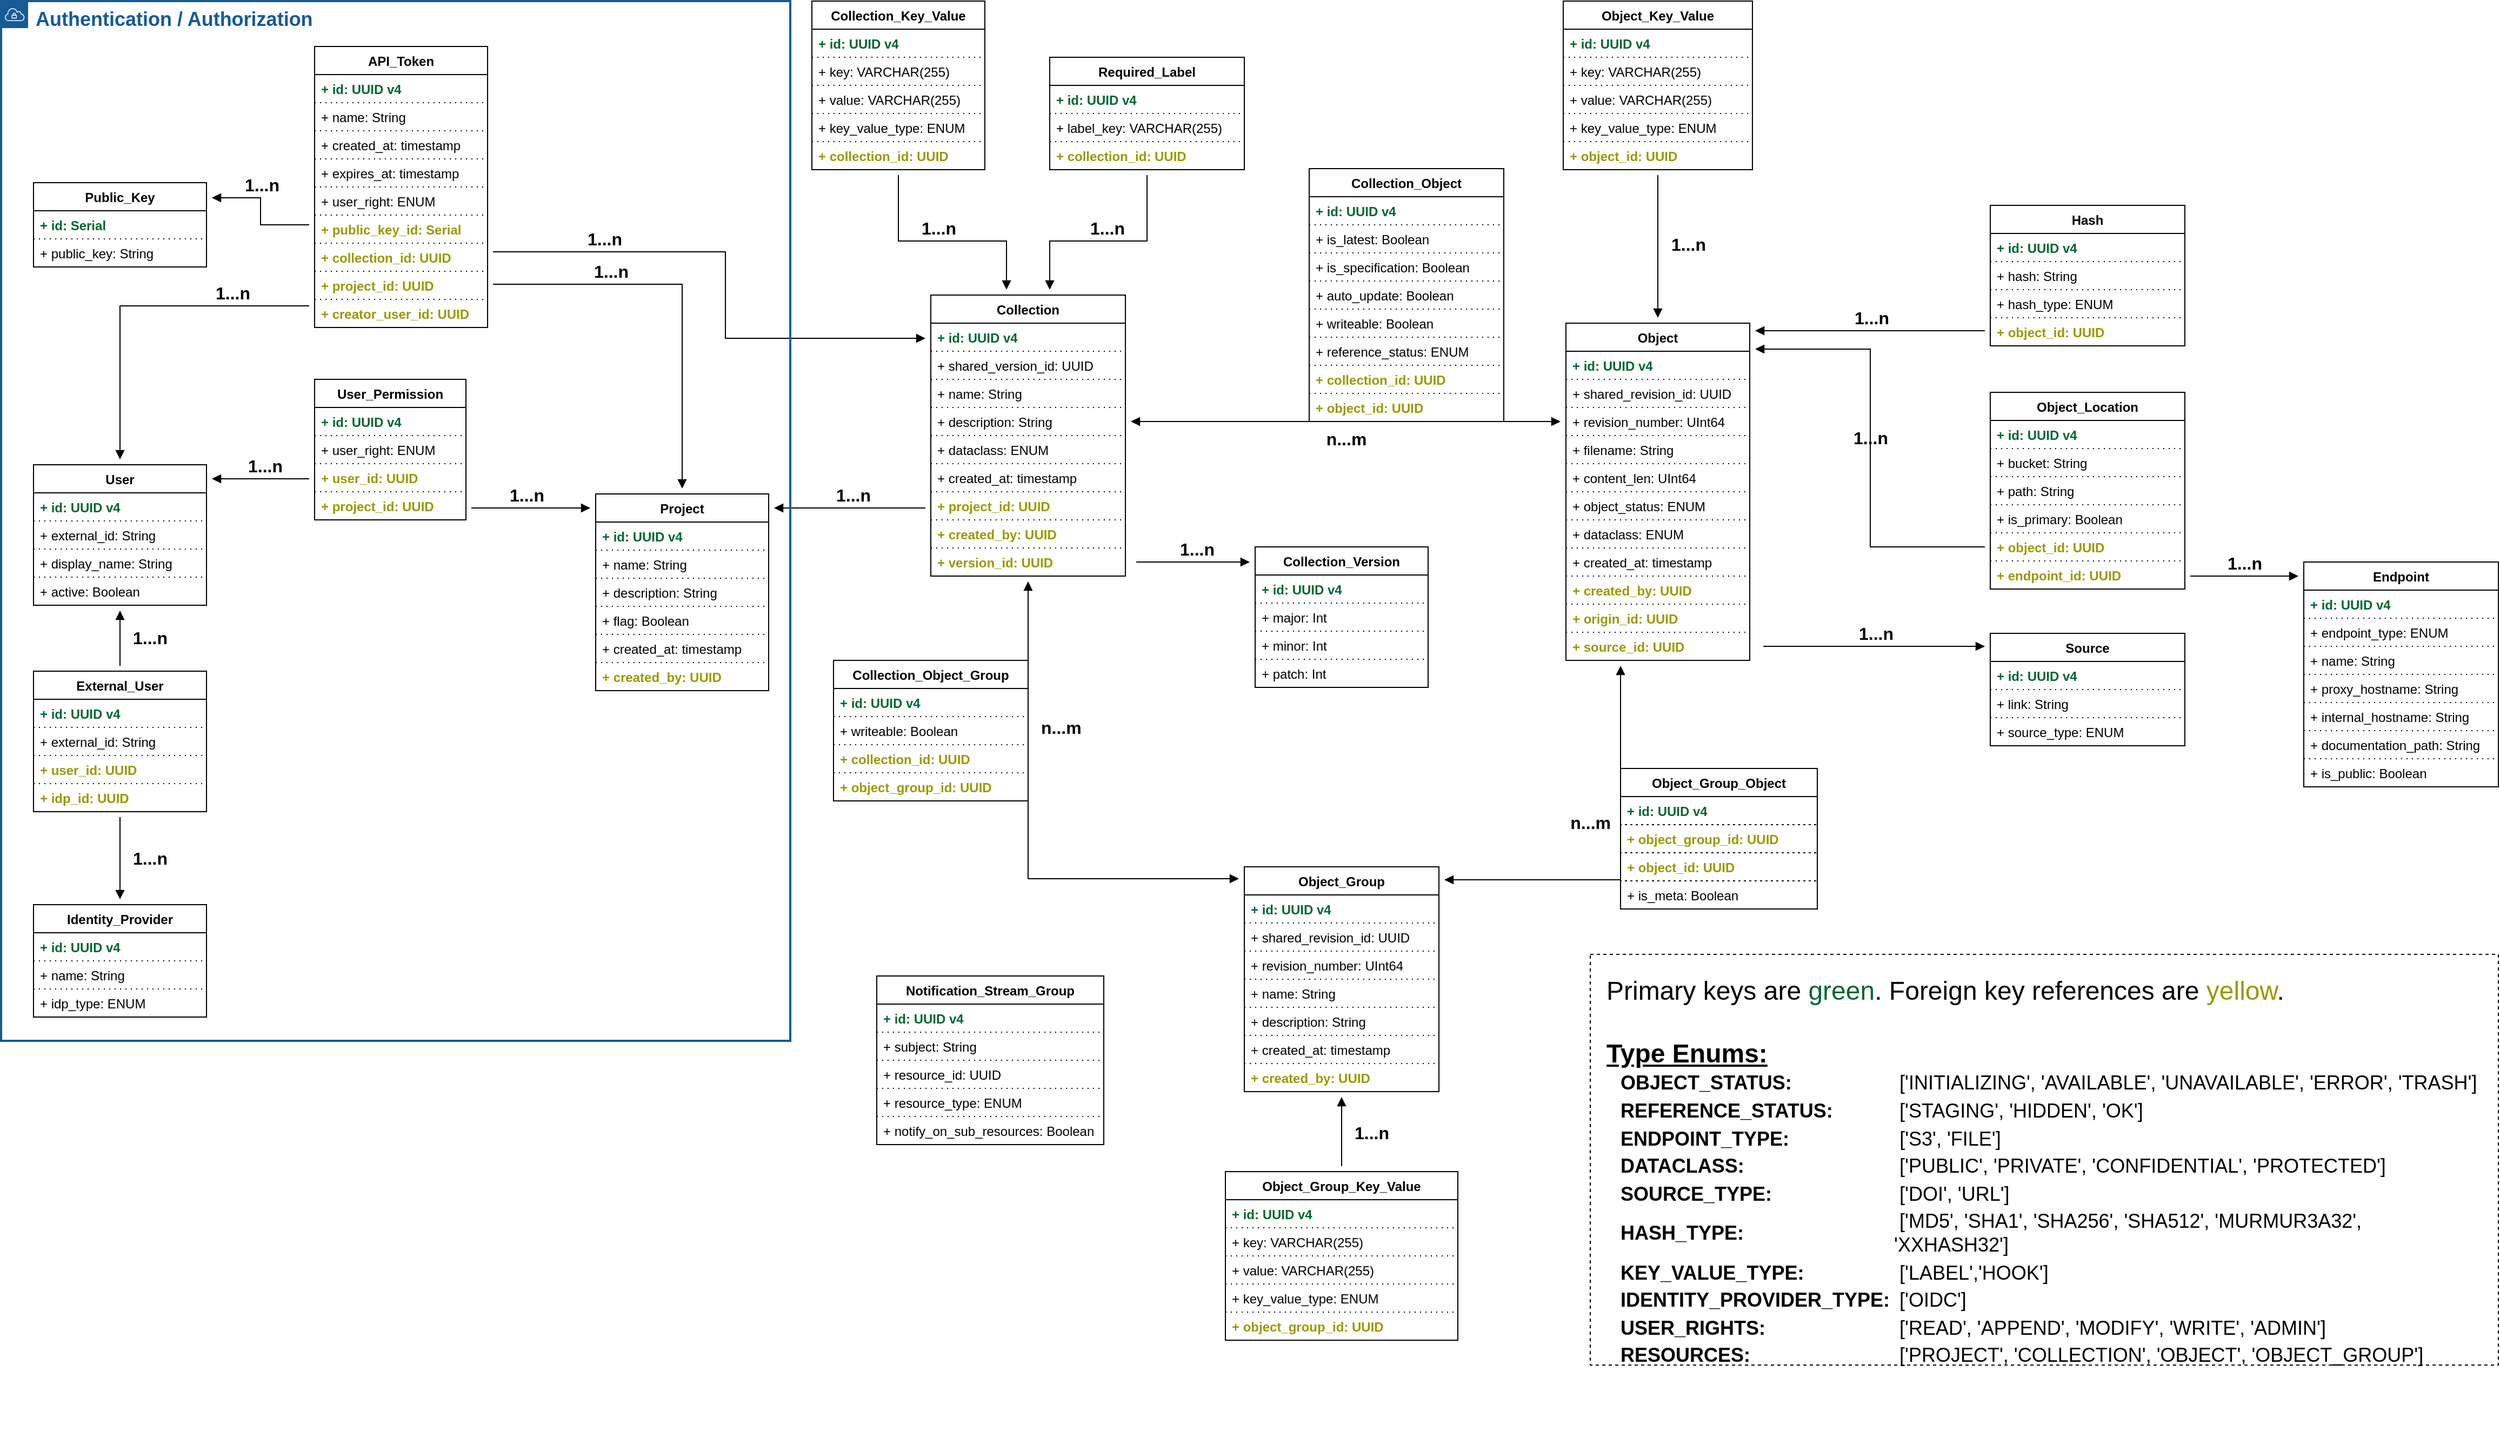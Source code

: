 <mxfile version="20.3.2" type="device"><diagram id="Ht1M8jgEwFfnCIfOTk4-" name="Page-1"><mxGraphModel dx="4706" dy="1485" grid="1" gridSize="10" guides="1" tooltips="1" connect="1" arrows="1" fold="1" page="1" pageScale="1" pageWidth="2336" pageHeight="1654" math="0" shadow="0"><root><mxCell id="0"/><mxCell id="1" parent="0"/><mxCell id="s8Ir1oKN0aZrvW221y9a-1" value="Object" style="swimlane;fontStyle=1;childLayout=stackLayout;horizontal=1;startSize=26;fillColor=none;horizontalStack=0;resizeParent=1;resizeParentMax=0;resizeLast=0;collapsible=1;marginBottom=0;" parent="1" vertex="1"><mxGeometry x="1417.5" y="316" width="170" height="312" as="geometry"/></mxCell><mxCell id="s8Ir1oKN0aZrvW221y9a-9" value="+ id: UUID v4" style="text;strokeColor=default;fillColor=none;align=left;verticalAlign=top;spacingLeft=4;spacingRight=4;overflow=hidden;rotatable=0;points=[[0,0.5],[1,0.5]];portConstraint=eastwest;fontColor=#006633;fontStyle=1;dashed=1;dashPattern=1 4;" parent="s8Ir1oKN0aZrvW221y9a-1" vertex="1"><mxGeometry y="26" width="170" height="26" as="geometry"/></mxCell><mxCell id="s8Ir1oKN0aZrvW221y9a-12" value="+ shared_revision_id: UUID" style="text;strokeColor=default;fillColor=none;align=left;verticalAlign=top;spacingLeft=4;spacingRight=4;overflow=hidden;rotatable=0;points=[[0,0.5],[1,0.5]];portConstraint=eastwest;dashed=1;dashPattern=1 4;" parent="s8Ir1oKN0aZrvW221y9a-1" vertex="1"><mxGeometry y="52" width="170" height="26" as="geometry"/></mxCell><mxCell id="s8Ir1oKN0aZrvW221y9a-3" value="+ revision_number: UInt64" style="text;strokeColor=default;fillColor=none;align=left;verticalAlign=top;spacingLeft=4;spacingRight=4;overflow=hidden;rotatable=0;points=[[0,0.5],[1,0.5]];portConstraint=eastwest;fontColor=default;fontStyle=0;dashed=1;dashPattern=1 4;" parent="s8Ir1oKN0aZrvW221y9a-1" vertex="1"><mxGeometry y="78" width="170" height="26" as="geometry"/></mxCell><mxCell id="aCrrDnahRzrE9zzAWmra-42" value="+ filename: String" style="text;strokeColor=default;fillColor=none;align=left;verticalAlign=top;spacingLeft=4;spacingRight=4;overflow=hidden;rotatable=0;points=[[0,0.5],[1,0.5]];portConstraint=eastwest;dashed=1;dashPattern=1 4;" parent="s8Ir1oKN0aZrvW221y9a-1" vertex="1"><mxGeometry y="104" width="170" height="26" as="geometry"/></mxCell><mxCell id="s8Ir1oKN0aZrvW221y9a-11" value="+ content_len: UInt64" style="text;strokeColor=default;fillColor=none;align=left;verticalAlign=top;spacingLeft=4;spacingRight=4;overflow=hidden;rotatable=0;points=[[0,0.5],[1,0.5]];portConstraint=eastwest;dashed=1;dashPattern=1 4;" parent="s8Ir1oKN0aZrvW221y9a-1" vertex="1"><mxGeometry y="130" width="170" height="26" as="geometry"/></mxCell><mxCell id="s8Ir1oKN0aZrvW221y9a-2" value="+ object_status: ENUM" style="text;strokeColor=default;fillColor=none;align=left;verticalAlign=top;spacingLeft=4;spacingRight=4;overflow=hidden;rotatable=0;points=[[0,0.5],[1,0.5]];portConstraint=eastwest;dashed=1;dashPattern=1 4;" parent="s8Ir1oKN0aZrvW221y9a-1" vertex="1"><mxGeometry y="156" width="170" height="26" as="geometry"/></mxCell><mxCell id="aCrrDnahRzrE9zzAWmra-179" value="+ dataclass: ENUM" style="text;strokeColor=default;fillColor=none;align=left;verticalAlign=top;spacingLeft=4;spacingRight=4;overflow=hidden;rotatable=0;points=[[0,0.5],[1,0.5]];portConstraint=eastwest;dashed=1;dashPattern=1 4;" parent="s8Ir1oKN0aZrvW221y9a-1" vertex="1"><mxGeometry y="182" width="170" height="26" as="geometry"/></mxCell><mxCell id="s8Ir1oKN0aZrvW221y9a-4" value="+ created_at: timestamp" style="text;strokeColor=default;fillColor=none;align=left;verticalAlign=top;spacingLeft=4;spacingRight=4;overflow=hidden;rotatable=0;points=[[0,0.5],[1,0.5]];portConstraint=eastwest;dashed=1;dashPattern=1 4;" parent="s8Ir1oKN0aZrvW221y9a-1" vertex="1"><mxGeometry y="208" width="170" height="26" as="geometry"/></mxCell><mxCell id="jwUDhyoVgGyyk2-1zwnu-1" value="+ created_by: UUID" style="text;strokeColor=default;fillColor=none;align=left;verticalAlign=top;spacingLeft=4;spacingRight=4;overflow=hidden;rotatable=0;points=[[0,0.5],[1,0.5]];portConstraint=eastwest;fontColor=#999900;fontStyle=1;dashed=1;dashPattern=1 4;" parent="s8Ir1oKN0aZrvW221y9a-1" vertex="1"><mxGeometry y="234" width="170" height="26" as="geometry"/></mxCell><mxCell id="aCrrDnahRzrE9zzAWmra-58" value="+ origin_id: UUID" style="text;strokeColor=default;fillColor=none;align=left;verticalAlign=top;spacingLeft=4;spacingRight=4;overflow=hidden;rotatable=0;points=[[0,0.5],[1,0.5]];portConstraint=eastwest;fontColor=#999900;fontStyle=1;dashed=1;dashPattern=1 4;" parent="s8Ir1oKN0aZrvW221y9a-1" vertex="1"><mxGeometry y="260" width="170" height="26" as="geometry"/></mxCell><mxCell id="aCrrDnahRzrE9zzAWmra-51" value="+ source_id: UUID" style="text;strokeColor=default;fillColor=none;align=left;verticalAlign=top;spacingLeft=4;spacingRight=4;overflow=hidden;rotatable=0;points=[[0,0.5],[1,0.5]];portConstraint=eastwest;fontColor=#999900;fontStyle=1;dashed=1;dashPattern=1 4;" parent="s8Ir1oKN0aZrvW221y9a-1" vertex="1"><mxGeometry y="286" width="170" height="26" as="geometry"/></mxCell><mxCell id="s8Ir1oKN0aZrvW221y9a-5" value="Collection" style="swimlane;fontStyle=1;childLayout=stackLayout;horizontal=1;startSize=26;fillColor=none;horizontalStack=0;resizeParent=1;resizeParentMax=0;resizeLast=0;collapsible=1;marginBottom=0;" parent="1" vertex="1"><mxGeometry x="830" y="290" width="180" height="260" as="geometry"><mxRectangle x="590" y="316" width="100" height="30" as="alternateBounds"/></mxGeometry></mxCell><mxCell id="s8Ir1oKN0aZrvW221y9a-6" value="+ id: UUID v4" style="text;strokeColor=default;fillColor=none;align=left;verticalAlign=top;spacingLeft=4;spacingRight=4;overflow=hidden;rotatable=0;points=[[0,0.5],[1,0.5]];portConstraint=eastwest;fontColor=#006633;fontStyle=1;dashed=1;dashPattern=1 4;" parent="s8Ir1oKN0aZrvW221y9a-5" vertex="1"><mxGeometry y="26" width="180" height="26" as="geometry"/></mxCell><mxCell id="YCsaoOg3mYIo5L9holMv-1" value="+ shared_version_id: UUID" style="text;strokeColor=default;fillColor=none;align=left;verticalAlign=top;spacingLeft=4;spacingRight=4;overflow=hidden;rotatable=0;points=[[0,0.5],[1,0.5]];portConstraint=eastwest;dashed=1;dashPattern=1 4;" parent="s8Ir1oKN0aZrvW221y9a-5" vertex="1"><mxGeometry y="52" width="180" height="26" as="geometry"/></mxCell><mxCell id="dhRvzv5JA390oEsooHFZ-19" value="+ name: String" style="text;strokeColor=default;fillColor=none;align=left;verticalAlign=top;spacingLeft=4;spacingRight=4;overflow=hidden;rotatable=0;points=[[0,0.5],[1,0.5]];portConstraint=eastwest;dashed=1;dashPattern=1 4;" parent="s8Ir1oKN0aZrvW221y9a-5" vertex="1"><mxGeometry y="78" width="180" height="26" as="geometry"/></mxCell><mxCell id="dhRvzv5JA390oEsooHFZ-18" value="+ description: String" style="text;strokeColor=default;fillColor=none;align=left;verticalAlign=top;spacingLeft=4;spacingRight=4;overflow=hidden;rotatable=0;points=[[0,0.5],[1,0.5]];portConstraint=eastwest;dashed=1;dashPattern=1 4;" parent="s8Ir1oKN0aZrvW221y9a-5" vertex="1"><mxGeometry y="104" width="180" height="26" as="geometry"/></mxCell><mxCell id="dhRvzv5JA390oEsooHFZ-25" value="+ dataclass: ENUM" style="text;strokeColor=default;fillColor=none;align=left;verticalAlign=top;spacingLeft=4;spacingRight=4;overflow=hidden;rotatable=0;points=[[0,0.5],[1,0.5]];portConstraint=eastwest;dashed=1;dashPattern=1 4;" parent="s8Ir1oKN0aZrvW221y9a-5" vertex="1"><mxGeometry y="130" width="180" height="26" as="geometry"/></mxCell><mxCell id="aCrrDnahRzrE9zzAWmra-107" value="+ created_at: timestamp" style="text;strokeColor=default;fillColor=none;align=left;verticalAlign=top;spacingLeft=4;spacingRight=4;overflow=hidden;rotatable=0;points=[[0,0.5],[1,0.5]];portConstraint=eastwest;dashed=1;dashPattern=1 4;" parent="s8Ir1oKN0aZrvW221y9a-5" vertex="1"><mxGeometry y="156" width="180" height="26" as="geometry"/></mxCell><mxCell id="aCrrDnahRzrE9zzAWmra-132" value="+ project_id: UUID" style="text;strokeColor=default;fillColor=none;align=left;verticalAlign=top;spacingLeft=4;spacingRight=4;overflow=hidden;rotatable=0;points=[[0,0.5],[1,0.5]];portConstraint=eastwest;fontColor=#999900;fontStyle=1;dashed=1;dashPattern=1 4;" parent="s8Ir1oKN0aZrvW221y9a-5" vertex="1"><mxGeometry y="182" width="180" height="26" as="geometry"/></mxCell><mxCell id="w5p9fuIYTPRZwlcvcqKO-1" value="+ created_by: UUID" style="text;strokeColor=default;fillColor=none;align=left;verticalAlign=top;spacingLeft=4;spacingRight=4;overflow=hidden;rotatable=0;points=[[0,0.5],[1,0.5]];portConstraint=eastwest;fontColor=#999900;fontStyle=1;dashed=1;dashPattern=1 4;" parent="s8Ir1oKN0aZrvW221y9a-5" vertex="1"><mxGeometry y="208" width="180" height="26" as="geometry"/></mxCell><mxCell id="aCrrDnahRzrE9zzAWmra-172" value="+ version_id: UUID" style="text;strokeColor=default;fillColor=none;align=left;verticalAlign=top;spacingLeft=4;spacingRight=4;overflow=hidden;rotatable=0;points=[[0,0.5],[1,0.5]];portConstraint=eastwest;fontColor=#999900;fontStyle=1;dashed=1;dashPattern=1 4;" parent="s8Ir1oKN0aZrvW221y9a-5" vertex="1"><mxGeometry y="234" width="180" height="26" as="geometry"/></mxCell><mxCell id="dhRvzv5JA390oEsooHFZ-6" value="Object_Key_Value" style="swimlane;fontStyle=1;childLayout=stackLayout;horizontal=1;startSize=26;fillColor=none;horizontalStack=0;resizeParent=1;resizeParentMax=0;resizeLast=0;collapsible=1;marginBottom=0;" parent="1" vertex="1"><mxGeometry x="1415" y="18" width="175" height="156" as="geometry"/></mxCell><mxCell id="dhRvzv5JA390oEsooHFZ-7" value="+ id: UUID v4" style="text;strokeColor=default;fillColor=none;align=left;verticalAlign=top;spacingLeft=4;spacingRight=4;overflow=hidden;rotatable=0;points=[[0,0.5],[1,0.5]];portConstraint=eastwest;fontColor=#006633;fontStyle=1;dashed=1;dashPattern=1 4;" parent="dhRvzv5JA390oEsooHFZ-6" vertex="1"><mxGeometry y="26" width="175" height="26" as="geometry"/></mxCell><mxCell id="dhRvzv5JA390oEsooHFZ-8" value="+ key: VARCHAR(255)" style="text;strokeColor=default;fillColor=none;align=left;verticalAlign=top;spacingLeft=4;spacingRight=4;overflow=hidden;rotatable=0;points=[[0,0.5],[1,0.5]];portConstraint=eastwest;dashed=1;dashPattern=1 4;" parent="dhRvzv5JA390oEsooHFZ-6" vertex="1"><mxGeometry y="52" width="175" height="26" as="geometry"/></mxCell><mxCell id="dhRvzv5JA390oEsooHFZ-9" value="+ value: VARCHAR(255)" style="text;strokeColor=default;fillColor=none;align=left;verticalAlign=top;spacingLeft=4;spacingRight=4;overflow=hidden;rotatable=0;points=[[0,0.5],[1,0.5]];portConstraint=eastwest;dashed=1;dashPattern=1 4;" parent="dhRvzv5JA390oEsooHFZ-6" vertex="1"><mxGeometry y="78" width="175" height="26" as="geometry"/></mxCell><mxCell id="aCrrDnahRzrE9zzAWmra-121" value="+ key_value_type: ENUM" style="text;strokeColor=default;fillColor=none;align=left;verticalAlign=top;spacingLeft=4;spacingRight=4;overflow=hidden;rotatable=0;points=[[0,0.5],[1,0.5]];portConstraint=eastwest;dashed=1;dashPattern=1 4;" parent="dhRvzv5JA390oEsooHFZ-6" vertex="1"><mxGeometry y="104" width="175" height="26" as="geometry"/></mxCell><mxCell id="aCrrDnahRzrE9zzAWmra-122" value="+ object_id: UUID" style="text;strokeColor=default;fillColor=none;align=left;verticalAlign=top;spacingLeft=4;spacingRight=4;overflow=hidden;rotatable=0;points=[[0,0.5],[1,0.5]];portConstraint=eastwest;fontColor=#999900;fontStyle=1;dashed=1;dashPattern=1 4;" parent="dhRvzv5JA390oEsooHFZ-6" vertex="1"><mxGeometry y="130" width="175" height="26" as="geometry"/></mxCell><mxCell id="pq9a7EiG0i_4E6oNSgc6-1" value="Project" style="swimlane;fontStyle=1;childLayout=stackLayout;horizontal=1;startSize=26;fillColor=none;horizontalStack=0;resizeParent=1;resizeParentMax=0;resizeLast=0;collapsible=1;marginBottom=0;" parent="1" vertex="1"><mxGeometry x="520" y="474" width="160" height="182" as="geometry"><mxRectangle x="300" y="340" width="100" height="30" as="alternateBounds"/></mxGeometry></mxCell><mxCell id="pq9a7EiG0i_4E6oNSgc6-2" value="+ id: UUID v4" style="text;strokeColor=default;fillColor=none;align=left;verticalAlign=top;spacingLeft=4;spacingRight=4;overflow=hidden;rotatable=0;points=[[0,0.5],[1,0.5]];portConstraint=eastwest;fontColor=#006633;fontStyle=1;dashed=1;dashPattern=1 4;" parent="pq9a7EiG0i_4E6oNSgc6-1" vertex="1"><mxGeometry y="26" width="160" height="26" as="geometry"/></mxCell><mxCell id="pq9a7EiG0i_4E6oNSgc6-3" value="+ name: String" style="text;strokeColor=default;fillColor=none;align=left;verticalAlign=top;spacingLeft=4;spacingRight=4;overflow=hidden;rotatable=0;points=[[0,0.5],[1,0.5]];portConstraint=eastwest;dashed=1;dashPattern=1 4;" parent="pq9a7EiG0i_4E6oNSgc6-1" vertex="1"><mxGeometry y="52" width="160" height="26" as="geometry"/></mxCell><mxCell id="aCrrDnahRzrE9zzAWmra-130" value="+ description: String" style="text;strokeColor=default;fillColor=none;align=left;verticalAlign=top;spacingLeft=4;spacingRight=4;overflow=hidden;rotatable=0;points=[[0,0.5],[1,0.5]];portConstraint=eastwest;dashed=1;dashPattern=1 4;" parent="pq9a7EiG0i_4E6oNSgc6-1" vertex="1"><mxGeometry y="78" width="160" height="26" as="geometry"/></mxCell><mxCell id="E262YsjWiNtPbltM3P_b-4" value="+ flag: Boolean" style="text;strokeColor=default;fillColor=none;align=left;verticalAlign=top;spacingLeft=4;spacingRight=4;overflow=hidden;rotatable=0;points=[[0,0.5],[1,0.5]];portConstraint=eastwest;dashed=1;dashPattern=1 4;" parent="pq9a7EiG0i_4E6oNSgc6-1" vertex="1"><mxGeometry y="104" width="160" height="26" as="geometry"/></mxCell><mxCell id="aCrrDnahRzrE9zzAWmra-129" value="+ created_at: timestamp" style="text;strokeColor=default;fillColor=none;align=left;verticalAlign=top;spacingLeft=4;spacingRight=4;overflow=hidden;rotatable=0;points=[[0,0.5],[1,0.5]];portConstraint=eastwest;dashed=1;dashPattern=1 4;" parent="pq9a7EiG0i_4E6oNSgc6-1" vertex="1"><mxGeometry y="130" width="160" height="26" as="geometry"/></mxCell><mxCell id="w5p9fuIYTPRZwlcvcqKO-3" value="+ created_by: UUID" style="text;strokeColor=default;fillColor=none;align=left;verticalAlign=top;spacingLeft=4;spacingRight=4;overflow=hidden;rotatable=0;points=[[0,0.5],[1,0.5]];portConstraint=eastwest;fontColor=#999900;fontStyle=1;dashed=1;dashPattern=1 4;" parent="pq9a7EiG0i_4E6oNSgc6-1" vertex="1"><mxGeometry y="156" width="160" height="26" as="geometry"/></mxCell><mxCell id="pq9a7EiG0i_4E6oNSgc6-8" value="User_Permission" style="swimlane;fontStyle=1;childLayout=stackLayout;horizontal=1;startSize=26;fillColor=none;horizontalStack=0;resizeParent=1;resizeParentMax=0;resizeLast=0;collapsible=1;marginBottom=0;" parent="1" vertex="1"><mxGeometry x="260" y="368" width="140" height="130" as="geometry"><mxRectangle x="80" y="40" width="100" height="30" as="alternateBounds"/></mxGeometry></mxCell><mxCell id="pq9a7EiG0i_4E6oNSgc6-9" value="+ id: UUID v4" style="text;strokeColor=default;fillColor=none;align=left;verticalAlign=top;spacingLeft=4;spacingRight=4;overflow=hidden;rotatable=0;points=[[0,0.5],[1,0.5]];portConstraint=eastwest;fontColor=#006633;fontStyle=1;dashed=1;dashPattern=1 4;" parent="pq9a7EiG0i_4E6oNSgc6-8" vertex="1"><mxGeometry y="26" width="140" height="26" as="geometry"/></mxCell><mxCell id="pq9a7EiG0i_4E6oNSgc6-10" value="+ user_right: ENUM" style="text;strokeColor=default;fillColor=none;align=left;verticalAlign=top;spacingLeft=4;spacingRight=4;overflow=hidden;rotatable=0;points=[[0,0.5],[1,0.5]];portConstraint=eastwest;dashed=1;dashPattern=1 4;" parent="pq9a7EiG0i_4E6oNSgc6-8" vertex="1"><mxGeometry y="52" width="140" height="26" as="geometry"/></mxCell><mxCell id="aCrrDnahRzrE9zzAWmra-148" value="+ user_id: UUID" style="text;strokeColor=default;fillColor=none;align=left;verticalAlign=top;spacingLeft=4;spacingRight=4;overflow=hidden;rotatable=0;points=[[0,0.5],[1,0.5]];portConstraint=eastwest;fontColor=#999900;fontStyle=1;dashed=1;dashPattern=1 4;" parent="pq9a7EiG0i_4E6oNSgc6-8" vertex="1"><mxGeometry y="78" width="140" height="26" as="geometry"/></mxCell><mxCell id="aCrrDnahRzrE9zzAWmra-149" value="+ project_id: UUID" style="text;strokeColor=default;fillColor=none;align=left;verticalAlign=top;spacingLeft=4;spacingRight=4;overflow=hidden;rotatable=0;points=[[0,0.5],[1,0.5]];portConstraint=eastwest;fontColor=#999900;fontStyle=1;dashed=1;dashPattern=1 4;" parent="pq9a7EiG0i_4E6oNSgc6-8" vertex="1"><mxGeometry y="104" width="140" height="26" as="geometry"/></mxCell><mxCell id="pq9a7EiG0i_4E6oNSgc6-14" value="API_Token" style="swimlane;fontStyle=1;childLayout=stackLayout;horizontal=1;startSize=26;fillColor=none;horizontalStack=0;resizeParent=1;resizeParentMax=0;resizeLast=0;collapsible=1;marginBottom=0;" parent="1" vertex="1"><mxGeometry x="260" y="60" width="160" height="260" as="geometry"><mxRectangle x="80" y="40" width="100" height="30" as="alternateBounds"/></mxGeometry></mxCell><mxCell id="pq9a7EiG0i_4E6oNSgc6-15" value="+ id: UUID v4" style="text;strokeColor=default;fillColor=none;align=left;verticalAlign=top;spacingLeft=4;spacingRight=4;overflow=hidden;rotatable=0;points=[[0,0.5],[1,0.5]];portConstraint=eastwest;fontColor=#006633;fontStyle=1;dashed=1;dashPattern=1 4;" parent="pq9a7EiG0i_4E6oNSgc6-14" vertex="1"><mxGeometry y="26" width="160" height="26" as="geometry"/></mxCell><mxCell id="pq9a7EiG0i_4E6oNSgc6-18" value="+ name: String" style="text;strokeColor=default;fillColor=none;align=left;verticalAlign=top;spacingLeft=4;spacingRight=4;overflow=hidden;rotatable=0;points=[[0,0.5],[1,0.5]];portConstraint=eastwest;dashed=1;dashPattern=1 4;" parent="pq9a7EiG0i_4E6oNSgc6-14" vertex="1"><mxGeometry y="52" width="160" height="26" as="geometry"/></mxCell><mxCell id="pq9a7EiG0i_4E6oNSgc6-19" value="+ created_at: timestamp" style="text;strokeColor=default;fillColor=none;align=left;verticalAlign=top;spacingLeft=4;spacingRight=4;overflow=hidden;rotatable=0;points=[[0,0.5],[1,0.5]];portConstraint=eastwest;dashed=1;dashPattern=1 4;" parent="pq9a7EiG0i_4E6oNSgc6-14" vertex="1"><mxGeometry y="78" width="160" height="26" as="geometry"/></mxCell><mxCell id="pq9a7EiG0i_4E6oNSgc6-79" value="+ expires_at: timestamp" style="text;strokeColor=default;fillColor=none;align=left;verticalAlign=top;spacingLeft=4;spacingRight=4;overflow=hidden;rotatable=0;points=[[0,0.5],[1,0.5]];portConstraint=eastwest;dashed=1;dashPattern=1 4;" parent="pq9a7EiG0i_4E6oNSgc6-14" vertex="1"><mxGeometry y="104" width="160" height="26" as="geometry"/></mxCell><mxCell id="Inc9EqltLGxihBF10Y_G-1" value="+ user_right: ENUM" style="text;strokeColor=default;fillColor=none;align=left;verticalAlign=top;spacingLeft=4;spacingRight=4;overflow=hidden;rotatable=0;points=[[0,0.5],[1,0.5]];portConstraint=eastwest;dashed=1;dashPattern=1 4;" vertex="1" parent="pq9a7EiG0i_4E6oNSgc6-14"><mxGeometry y="130" width="160" height="26" as="geometry"/></mxCell><mxCell id="PaTXuVonBe1cchkGbfO--4" value="+ public_key_id: Serial" style="text;strokeColor=default;fillColor=none;align=left;verticalAlign=top;spacingLeft=4;spacingRight=4;overflow=hidden;rotatable=0;points=[[0,0.5],[1,0.5]];portConstraint=eastwest;fontColor=#999900;fontStyle=1;dashed=1;dashPattern=1 4;" parent="pq9a7EiG0i_4E6oNSgc6-14" vertex="1"><mxGeometry y="156" width="160" height="26" as="geometry"/></mxCell><mxCell id="aCrrDnahRzrE9zzAWmra-156" value="+ collection_id: UUID" style="text;strokeColor=default;fillColor=none;align=left;verticalAlign=top;spacingLeft=4;spacingRight=4;overflow=hidden;rotatable=0;points=[[0,0.5],[1,0.5]];portConstraint=eastwest;fontColor=#999900;fontStyle=1;dashed=1;dashPattern=1 4;" parent="pq9a7EiG0i_4E6oNSgc6-14" vertex="1"><mxGeometry y="182" width="160" height="26" as="geometry"/></mxCell><mxCell id="aCrrDnahRzrE9zzAWmra-159" value="+ project_id: UUID" style="text;strokeColor=default;fillColor=none;align=left;verticalAlign=top;spacingLeft=4;spacingRight=4;overflow=hidden;rotatable=0;points=[[0,0.5],[1,0.5]];portConstraint=eastwest;fontColor=#999900;fontStyle=1;dashed=1;dashPattern=1 4;" parent="pq9a7EiG0i_4E6oNSgc6-14" vertex="1"><mxGeometry y="208" width="160" height="26" as="geometry"/></mxCell><mxCell id="aCrrDnahRzrE9zzAWmra-158" value="+ creator_user_id: UUID" style="text;strokeColor=default;fillColor=none;align=left;verticalAlign=top;spacingLeft=4;spacingRight=4;overflow=hidden;rotatable=0;points=[[0,0.5],[1,0.5]];portConstraint=eastwest;fontColor=#999900;fontStyle=1;dashed=1;dashPattern=1 4;" parent="pq9a7EiG0i_4E6oNSgc6-14" vertex="1"><mxGeometry y="234" width="160" height="26" as="geometry"/></mxCell><mxCell id="pq9a7EiG0i_4E6oNSgc6-21" value="Object_Group" style="swimlane;fontStyle=1;childLayout=stackLayout;horizontal=1;startSize=26;fillColor=none;horizontalStack=0;resizeParent=1;resizeParentMax=0;resizeLast=0;collapsible=1;marginBottom=0;" parent="1" vertex="1"><mxGeometry x="1120" y="819" width="180" height="208" as="geometry"><mxRectangle x="80" y="40" width="100" height="30" as="alternateBounds"/></mxGeometry></mxCell><mxCell id="pq9a7EiG0i_4E6oNSgc6-22" value="+ id: UUID v4" style="text;strokeColor=default;fillColor=none;align=left;verticalAlign=top;spacingLeft=4;spacingRight=4;overflow=hidden;rotatable=0;points=[[0,0.5],[1,0.5]];portConstraint=eastwest;fontColor=#006633;fontStyle=1;dashed=1;dashPattern=1 4;" parent="pq9a7EiG0i_4E6oNSgc6-21" vertex="1"><mxGeometry y="26" width="180" height="26" as="geometry"/></mxCell><mxCell id="YCsaoOg3mYIo5L9holMv-2" value="+ shared_revision_id: UUID" style="text;strokeColor=default;fillColor=none;align=left;verticalAlign=top;spacingLeft=4;spacingRight=4;overflow=hidden;rotatable=0;points=[[0,0.5],[1,0.5]];portConstraint=eastwest;fontColor=default;fontStyle=0;dashed=1;dashPattern=1 4;" parent="pq9a7EiG0i_4E6oNSgc6-21" vertex="1"><mxGeometry y="52" width="180" height="26" as="geometry"/></mxCell><mxCell id="pq9a7EiG0i_4E6oNSgc6-23" value="+ revision_number: UInt64" style="text;strokeColor=default;fillColor=none;align=left;verticalAlign=top;spacingLeft=4;spacingRight=4;overflow=hidden;rotatable=0;points=[[0,0.5],[1,0.5]];portConstraint=eastwest;fontColor=default;fontStyle=0;dashed=1;dashPattern=1 4;" parent="pq9a7EiG0i_4E6oNSgc6-21" vertex="1"><mxGeometry y="78" width="180" height="26" as="geometry"/></mxCell><mxCell id="pq9a7EiG0i_4E6oNSgc6-24" value="+ name: String" style="text;strokeColor=default;fillColor=none;align=left;verticalAlign=top;spacingLeft=4;spacingRight=4;overflow=hidden;rotatable=0;points=[[0,0.5],[1,0.5]];portConstraint=eastwest;dashed=1;dashPattern=1 4;" parent="pq9a7EiG0i_4E6oNSgc6-21" vertex="1"><mxGeometry y="104" width="180" height="26" as="geometry"/></mxCell><mxCell id="pq9a7EiG0i_4E6oNSgc6-25" value="+ description: String" style="text;strokeColor=default;fillColor=none;align=left;verticalAlign=top;spacingLeft=4;spacingRight=4;overflow=hidden;rotatable=0;points=[[0,0.5],[1,0.5]];portConstraint=eastwest;dashed=1;dashPattern=1 4;" parent="pq9a7EiG0i_4E6oNSgc6-21" vertex="1"><mxGeometry y="130" width="180" height="26" as="geometry"/></mxCell><mxCell id="pq9a7EiG0i_4E6oNSgc6-27" value="+ created_at: timestamp" style="text;strokeColor=default;fillColor=none;align=left;verticalAlign=top;spacingLeft=4;spacingRight=4;overflow=hidden;rotatable=0;points=[[0,0.5],[1,0.5]];portConstraint=eastwest;dashed=1;dashPattern=1 4;" parent="pq9a7EiG0i_4E6oNSgc6-21" vertex="1"><mxGeometry y="156" width="180" height="26" as="geometry"/></mxCell><mxCell id="w5p9fuIYTPRZwlcvcqKO-2" value="+ created_by: UUID" style="text;strokeColor=default;fillColor=none;align=left;verticalAlign=top;spacingLeft=4;spacingRight=4;overflow=hidden;rotatable=0;points=[[0,0.5],[1,0.5]];portConstraint=eastwest;fontColor=#999900;fontStyle=1;dashed=1;dashPattern=1 4;" parent="pq9a7EiG0i_4E6oNSgc6-21" vertex="1"><mxGeometry y="182" width="180" height="26" as="geometry"/></mxCell><mxCell id="pq9a7EiG0i_4E6oNSgc6-59" value="n...m" style="edgeStyle=orthogonalEdgeStyle;rounded=0;orthogonalLoop=1;jettySize=auto;html=1;endArrow=block;endFill=1;sourcePerimeterSpacing=5;targetPerimeterSpacing=5;labelPosition=center;verticalLabelPosition=bottom;align=center;verticalAlign=top;spacingLeft=0;fontSize=16;fontStyle=1;startArrow=block;startFill=1;labelBackgroundColor=none;" parent="1" source="s8Ir1oKN0aZrvW221y9a-1" target="s8Ir1oKN0aZrvW221y9a-5" edge="1"><mxGeometry relative="1" as="geometry"><mxPoint x="1270" y="400" as="sourcePoint"/><mxPoint x="1120" y="340" as="targetPoint"/><Array as="points"><mxPoint x="1250" y="407"/><mxPoint x="1250" y="407"/></Array><mxPoint as="offset"/></mxGeometry></mxCell><mxCell id="pq9a7EiG0i_4E6oNSgc6-60" value="n...m" style="edgeStyle=orthogonalEdgeStyle;rounded=0;orthogonalLoop=1;jettySize=auto;html=1;endArrow=block;endFill=1;sourcePerimeterSpacing=5;targetPerimeterSpacing=5;labelPosition=right;verticalLabelPosition=middle;align=left;verticalAlign=middle;spacingLeft=10;fontSize=16;fontStyle=1;startArrow=block;startFill=1;labelBackgroundColor=none;" parent="1" source="pq9a7EiG0i_4E6oNSgc6-21" target="s8Ir1oKN0aZrvW221y9a-5" edge="1"><mxGeometry x="0.425" relative="1" as="geometry"><mxPoint x="930" y="670" as="sourcePoint"/><mxPoint x="1030" y="540" as="targetPoint"/><Array as="points"><mxPoint x="920" y="830"/></Array><mxPoint as="offset"/></mxGeometry></mxCell><mxCell id="pq9a7EiG0i_4E6oNSgc6-61" value="n...m" style="edgeStyle=orthogonalEdgeStyle;rounded=0;orthogonalLoop=1;jettySize=auto;html=1;endArrow=block;endFill=1;sourcePerimeterSpacing=5;targetPerimeterSpacing=5;labelPosition=left;verticalLabelPosition=middle;align=right;verticalAlign=middle;spacingLeft=0;fontSize=16;fontStyle=1;spacingRight=10;startArrow=block;startFill=1;labelBackgroundColor=none;" parent="1" source="s8Ir1oKN0aZrvW221y9a-1" target="pq9a7EiG0i_4E6oNSgc6-21" edge="1"><mxGeometry x="-0.2" y="3" relative="1" as="geometry"><mxPoint x="1468.059" y="680" as="sourcePoint"/><mxPoint x="1397.5" y="661" as="targetPoint"/><Array as="points"><mxPoint x="1468" y="831"/></Array><mxPoint x="-1" as="offset"/></mxGeometry></mxCell><mxCell id="pq9a7EiG0i_4E6oNSgc6-81" value="1...n" style="edgeStyle=orthogonalEdgeStyle;rounded=0;orthogonalLoop=1;jettySize=auto;html=1;endArrow=block;endFill=1;sourcePerimeterSpacing=5;targetPerimeterSpacing=5;labelPosition=center;verticalLabelPosition=top;align=center;verticalAlign=bottom;spacingLeft=0;fontSize=16;fontStyle=1;labelBackgroundColor=none;" parent="1" source="pq9a7EiG0i_4E6oNSgc6-14" target="aCrrDnahRzrE9zzAWmra-143" edge="1"><mxGeometry x="-0.548" relative="1" as="geometry"><mxPoint x="180" y="908" as="sourcePoint"/><mxPoint x="-235" y="682" as="targetPoint"/><Array as="points"><mxPoint x="80" y="300"/></Array><mxPoint as="offset"/></mxGeometry></mxCell><mxCell id="aCrrDnahRzrE9zzAWmra-21" value="1...n" style="edgeStyle=orthogonalEdgeStyle;rounded=0;orthogonalLoop=1;jettySize=auto;html=1;endArrow=block;endFill=1;sourcePerimeterSpacing=5;targetPerimeterSpacing=5;labelPosition=center;verticalLabelPosition=top;align=center;verticalAlign=bottom;spacingLeft=5;fontSize=16;fontStyle=1;labelBackgroundColor=none;" parent="1" source="aCrrDnahRzrE9zzAWmra-132" target="pq9a7EiG0i_4E6oNSgc6-1" edge="1"><mxGeometry relative="1" as="geometry"><mxPoint x="820" y="490" as="sourcePoint"/><mxPoint x="685" y="487" as="targetPoint"/><Array as="points"><mxPoint x="820" y="487"/><mxPoint x="820" y="487"/></Array></mxGeometry></mxCell><mxCell id="aCrrDnahRzrE9zzAWmra-26" value="Endpoint" style="swimlane;fontStyle=1;childLayout=stackLayout;horizontal=1;startSize=26;fillColor=none;horizontalStack=0;resizeParent=1;resizeParentMax=0;resizeLast=0;collapsible=1;marginBottom=0;" parent="1" vertex="1"><mxGeometry x="2100" y="537" width="180" height="208" as="geometry"/></mxCell><mxCell id="aCrrDnahRzrE9zzAWmra-27" value="+ id: UUID v4" style="text;strokeColor=default;fillColor=none;align=left;verticalAlign=top;spacingLeft=4;spacingRight=4;overflow=hidden;rotatable=0;points=[[0,0.5],[1,0.5]];portConstraint=eastwest;fontColor=#006633;fontStyle=1;dashed=1;dashPattern=1 4;" parent="aCrrDnahRzrE9zzAWmra-26" vertex="1"><mxGeometry y="26" width="180" height="26" as="geometry"/></mxCell><mxCell id="aCrrDnahRzrE9zzAWmra-28" value="+ endpoint_type: ENUM" style="text;strokeColor=default;fillColor=none;align=left;verticalAlign=top;spacingLeft=4;spacingRight=4;overflow=hidden;rotatable=0;points=[[0,0.5],[1,0.5]];portConstraint=eastwest;dashed=1;dashPattern=1 4;" parent="aCrrDnahRzrE9zzAWmra-26" vertex="1"><mxGeometry y="52" width="180" height="26" as="geometry"/></mxCell><mxCell id="Inc9EqltLGxihBF10Y_G-3" value="+ name: String" style="text;strokeColor=default;fillColor=none;align=left;verticalAlign=top;spacingLeft=4;spacingRight=4;overflow=hidden;rotatable=0;points=[[0,0.5],[1,0.5]];portConstraint=eastwest;dashed=1;dashPattern=1 4;" vertex="1" parent="aCrrDnahRzrE9zzAWmra-26"><mxGeometry y="78" width="180" height="26" as="geometry"/></mxCell><mxCell id="aCrrDnahRzrE9zzAWmra-29" value="+ proxy_hostname: String" style="text;strokeColor=default;fillColor=none;align=left;verticalAlign=top;spacingLeft=4;spacingRight=4;overflow=hidden;rotatable=0;points=[[0,0.5],[1,0.5]];portConstraint=eastwest;dashed=1;dashPattern=1 4;" parent="aCrrDnahRzrE9zzAWmra-26" vertex="1"><mxGeometry y="104" width="180" height="26" as="geometry"/></mxCell><mxCell id="aCrrDnahRzrE9zzAWmra-30" value="+ internal_hostname: String" style="text;strokeColor=default;fillColor=none;align=left;verticalAlign=top;spacingLeft=4;spacingRight=4;overflow=hidden;rotatable=0;points=[[0,0.5],[1,0.5]];portConstraint=eastwest;dashed=1;dashPattern=1 4;" parent="aCrrDnahRzrE9zzAWmra-26" vertex="1"><mxGeometry y="130" width="180" height="26" as="geometry"/></mxCell><mxCell id="w5p9fuIYTPRZwlcvcqKO-7" value="+ documentation_path: String" style="text;strokeColor=default;fillColor=none;align=left;verticalAlign=top;spacingLeft=4;spacingRight=4;overflow=hidden;rotatable=0;points=[[0,0.5],[1,0.5]];portConstraint=eastwest;dashed=1;dashPattern=1 4;" parent="aCrrDnahRzrE9zzAWmra-26" vertex="1"><mxGeometry y="156" width="180" height="26" as="geometry"/></mxCell><mxCell id="E262YsjWiNtPbltM3P_b-5" value="+ is_public: Boolean" style="text;strokeColor=default;fillColor=none;align=left;verticalAlign=top;spacingLeft=4;spacingRight=4;overflow=hidden;rotatable=0;points=[[0,0.5],[1,0.5]];portConstraint=eastwest;dashed=1;dashPattern=1 4;" parent="aCrrDnahRzrE9zzAWmra-26" vertex="1"><mxGeometry y="182" width="180" height="26" as="geometry"/></mxCell><mxCell id="aCrrDnahRzrE9zzAWmra-31" value="Object_Location" style="swimlane;fontStyle=1;childLayout=stackLayout;horizontal=1;startSize=26;fillColor=none;horizontalStack=0;resizeParent=1;resizeParentMax=0;resizeLast=0;collapsible=1;marginBottom=0;" parent="1" vertex="1"><mxGeometry x="1810" y="380" width="180" height="182" as="geometry"/></mxCell><mxCell id="aCrrDnahRzrE9zzAWmra-32" value="+ id: UUID v4" style="text;strokeColor=default;fillColor=none;align=left;verticalAlign=top;spacingLeft=4;spacingRight=4;overflow=hidden;rotatable=0;points=[[0,0.5],[1,0.5]];portConstraint=eastwest;fontColor=#006633;fontStyle=1;dashed=1;dashPattern=1 4;" parent="aCrrDnahRzrE9zzAWmra-31" vertex="1"><mxGeometry y="26" width="180" height="26" as="geometry"/></mxCell><mxCell id="aCrrDnahRzrE9zzAWmra-33" value="+ bucket: String" style="text;strokeColor=default;fillColor=none;align=left;verticalAlign=top;spacingLeft=4;spacingRight=4;overflow=hidden;rotatable=0;points=[[0,0.5],[1,0.5]];portConstraint=eastwest;dashed=1;dashPattern=1 4;" parent="aCrrDnahRzrE9zzAWmra-31" vertex="1"><mxGeometry y="52" width="180" height="26" as="geometry"/></mxCell><mxCell id="aCrrDnahRzrE9zzAWmra-34" value="+ path: String" style="text;strokeColor=default;fillColor=none;align=left;verticalAlign=top;spacingLeft=4;spacingRight=4;overflow=hidden;rotatable=0;points=[[0,0.5],[1,0.5]];portConstraint=eastwest;dashed=1;dashPattern=1 4;" parent="aCrrDnahRzrE9zzAWmra-31" vertex="1"><mxGeometry y="78" width="180" height="26" as="geometry"/></mxCell><mxCell id="aCrrDnahRzrE9zzAWmra-43" value="+ is_primary: Boolean" style="text;strokeColor=default;fillColor=none;align=left;verticalAlign=top;spacingLeft=4;spacingRight=4;overflow=hidden;rotatable=0;points=[[0,0.5],[1,0.5]];portConstraint=eastwest;dashed=1;dashPattern=1 4;" parent="aCrrDnahRzrE9zzAWmra-31" vertex="1"><mxGeometry y="104" width="180" height="26" as="geometry"/></mxCell><mxCell id="aCrrDnahRzrE9zzAWmra-41" value="+ object_id: UUID" style="text;strokeColor=default;fillColor=none;align=left;verticalAlign=top;spacingLeft=4;spacingRight=4;overflow=hidden;rotatable=0;points=[[0,0.5],[1,0.5]];portConstraint=eastwest;fontColor=#999900;fontStyle=1;dashed=1;dashPattern=1 4;" parent="aCrrDnahRzrE9zzAWmra-31" vertex="1"><mxGeometry y="130" width="180" height="26" as="geometry"/></mxCell><mxCell id="aCrrDnahRzrE9zzAWmra-40" value="+ endpoint_id: UUID" style="text;strokeColor=default;fillColor=none;align=left;verticalAlign=top;spacingLeft=4;spacingRight=4;overflow=hidden;rotatable=0;points=[[0,0.5],[1,0.5]];portConstraint=eastwest;fontColor=#999900;fontStyle=1;dashed=1;dashPattern=1 4;" parent="aCrrDnahRzrE9zzAWmra-31" vertex="1"><mxGeometry y="156" width="180" height="26" as="geometry"/></mxCell><mxCell id="aCrrDnahRzrE9zzAWmra-46" value="Source" style="swimlane;fontStyle=1;childLayout=stackLayout;horizontal=1;startSize=26;fillColor=none;horizontalStack=0;resizeParent=1;resizeParentMax=0;resizeLast=0;collapsible=1;marginBottom=0;" parent="1" vertex="1"><mxGeometry x="1810" y="603" width="180" height="104" as="geometry"/></mxCell><mxCell id="aCrrDnahRzrE9zzAWmra-47" value="+ id: UUID v4" style="text;strokeColor=default;fillColor=none;align=left;verticalAlign=top;spacingLeft=4;spacingRight=4;overflow=hidden;rotatable=0;points=[[0,0.5],[1,0.5]];portConstraint=eastwest;fontColor=#006633;fontStyle=1;dashed=1;dashPattern=1 4;" parent="aCrrDnahRzrE9zzAWmra-46" vertex="1"><mxGeometry y="26" width="180" height="26" as="geometry"/></mxCell><mxCell id="aCrrDnahRzrE9zzAWmra-48" value="+ link: String" style="text;strokeColor=default;fillColor=none;align=left;verticalAlign=top;spacingLeft=4;spacingRight=4;overflow=hidden;rotatable=0;points=[[0,0.5],[1,0.5]];portConstraint=eastwest;dashed=1;dashPattern=1 4;" parent="aCrrDnahRzrE9zzAWmra-46" vertex="1"><mxGeometry y="52" width="180" height="26" as="geometry"/></mxCell><mxCell id="aCrrDnahRzrE9zzAWmra-50" value="+ source_type: ENUM" style="text;strokeColor=default;fillColor=none;align=left;verticalAlign=top;spacingLeft=4;spacingRight=4;overflow=hidden;rotatable=0;points=[[0,0.5],[1,0.5]];portConstraint=eastwest;dashed=1;dashPattern=1 4;" parent="aCrrDnahRzrE9zzAWmra-46" vertex="1"><mxGeometry y="78" width="180" height="26" as="geometry"/></mxCell><mxCell id="aCrrDnahRzrE9zzAWmra-53" value="Hash" style="swimlane;fontStyle=1;childLayout=stackLayout;horizontal=1;startSize=26;fillColor=none;horizontalStack=0;resizeParent=1;resizeParentMax=0;resizeLast=0;collapsible=1;marginBottom=0;" parent="1" vertex="1"><mxGeometry x="1810" y="207" width="180" height="130" as="geometry"/></mxCell><mxCell id="aCrrDnahRzrE9zzAWmra-54" value="+ id: UUID v4" style="text;strokeColor=default;fillColor=none;align=left;verticalAlign=top;spacingLeft=4;spacingRight=4;overflow=hidden;rotatable=0;points=[[0,0.5],[1,0.5]];portConstraint=eastwest;fontColor=#006633;fontStyle=1;dashed=1;dashPattern=1 4;" parent="aCrrDnahRzrE9zzAWmra-53" vertex="1"><mxGeometry y="26" width="180" height="26" as="geometry"/></mxCell><mxCell id="aCrrDnahRzrE9zzAWmra-55" value="+ hash: String" style="text;strokeColor=default;fillColor=none;align=left;verticalAlign=top;spacingLeft=4;spacingRight=4;overflow=hidden;rotatable=0;points=[[0,0.5],[1,0.5]];portConstraint=eastwest;dashed=1;dashPattern=1 4;" parent="aCrrDnahRzrE9zzAWmra-53" vertex="1"><mxGeometry y="52" width="180" height="26" as="geometry"/></mxCell><mxCell id="aCrrDnahRzrE9zzAWmra-64" value="+ hash_type: ENUM" style="text;strokeColor=default;fillColor=none;align=left;verticalAlign=top;spacingLeft=4;spacingRight=4;overflow=hidden;rotatable=0;points=[[0,0.5],[1,0.5]];portConstraint=eastwest;fontColor=default;fontStyle=0;dashed=1;dashPattern=1 4;" parent="aCrrDnahRzrE9zzAWmra-53" vertex="1"><mxGeometry y="78" width="180" height="26" as="geometry"/></mxCell><mxCell id="aCrrDnahRzrE9zzAWmra-57" value="+ object_id: UUID" style="text;strokeColor=default;fillColor=none;align=left;verticalAlign=top;spacingLeft=4;spacingRight=4;overflow=hidden;rotatable=0;points=[[0,0.5],[1,0.5]];portConstraint=eastwest;fontColor=#999900;fontStyle=1;dashed=1;dashPattern=1 4;" parent="aCrrDnahRzrE9zzAWmra-53" vertex="1"><mxGeometry y="104" width="180" height="26" as="geometry"/></mxCell><mxCell id="aCrrDnahRzrE9zzAWmra-65" value="Object_Group_Key_Value" style="swimlane;fontStyle=1;childLayout=stackLayout;horizontal=1;startSize=26;fillColor=none;horizontalStack=0;resizeParent=1;resizeParentMax=0;resizeLast=0;collapsible=1;marginBottom=0;" parent="1" vertex="1"><mxGeometry x="1102.5" y="1101" width="215" height="156" as="geometry"/></mxCell><mxCell id="aCrrDnahRzrE9zzAWmra-66" value="+ id: UUID v4" style="text;strokeColor=default;fillColor=none;align=left;verticalAlign=top;spacingLeft=4;spacingRight=4;overflow=hidden;rotatable=0;points=[[0,0.5],[1,0.5]];portConstraint=eastwest;fontColor=#006633;fontStyle=1;dashed=1;dashPattern=1 4;" parent="aCrrDnahRzrE9zzAWmra-65" vertex="1"><mxGeometry y="26" width="215" height="26" as="geometry"/></mxCell><mxCell id="aCrrDnahRzrE9zzAWmra-67" value="+ key: VARCHAR(255)" style="text;strokeColor=default;fillColor=none;align=left;verticalAlign=top;spacingLeft=4;spacingRight=4;overflow=hidden;rotatable=0;points=[[0,0.5],[1,0.5]];portConstraint=eastwest;dashed=1;dashPattern=1 4;" parent="aCrrDnahRzrE9zzAWmra-65" vertex="1"><mxGeometry y="52" width="215" height="26" as="geometry"/></mxCell><mxCell id="aCrrDnahRzrE9zzAWmra-68" value="+ value: VARCHAR(255)" style="text;strokeColor=default;fillColor=none;align=left;verticalAlign=top;spacingLeft=4;spacingRight=4;overflow=hidden;rotatable=0;points=[[0,0.5],[1,0.5]];portConstraint=eastwest;dashed=1;dashPattern=1 4;" parent="aCrrDnahRzrE9zzAWmra-65" vertex="1"><mxGeometry y="78" width="215" height="26" as="geometry"/></mxCell><mxCell id="aCrrDnahRzrE9zzAWmra-120" value="+ key_value_type: ENUM" style="text;strokeColor=default;fillColor=none;align=left;verticalAlign=top;spacingLeft=4;spacingRight=4;overflow=hidden;rotatable=0;points=[[0,0.5],[1,0.5]];portConstraint=eastwest;dashed=1;dashPattern=1 4;" parent="aCrrDnahRzrE9zzAWmra-65" vertex="1"><mxGeometry y="104" width="215" height="26" as="geometry"/></mxCell><mxCell id="aCrrDnahRzrE9zzAWmra-119" value="+ object_group_id: UUID" style="text;strokeColor=default;fillColor=none;align=left;verticalAlign=top;spacingLeft=4;spacingRight=4;overflow=hidden;rotatable=0;points=[[0,0.5],[1,0.5]];portConstraint=eastwest;fontColor=#999900;fontStyle=1;dashed=1;dashPattern=1 4;" parent="aCrrDnahRzrE9zzAWmra-65" vertex="1"><mxGeometry y="130" width="215" height="26" as="geometry"/></mxCell><mxCell id="aCrrDnahRzrE9zzAWmra-71" value="1...n" style="edgeStyle=orthogonalEdgeStyle;rounded=0;orthogonalLoop=1;jettySize=auto;html=1;endArrow=block;endFill=1;sourcePerimeterSpacing=5;targetPerimeterSpacing=5;labelPosition=right;verticalLabelPosition=middle;align=left;verticalAlign=middle;spacingLeft=10;fontSize=16;fontStyle=1;labelBackgroundColor=none;" parent="1" source="aCrrDnahRzrE9zzAWmra-65" target="pq9a7EiG0i_4E6oNSgc6-21" edge="1"><mxGeometry x="-0.028" relative="1" as="geometry"><mxPoint x="1497.2" y="1212" as="sourcePoint"/><mxPoint x="1497.2" y="1116" as="targetPoint"/><Array as="points"/><mxPoint as="offset"/></mxGeometry></mxCell><mxCell id="aCrrDnahRzrE9zzAWmra-72" value="1...n" style="edgeStyle=orthogonalEdgeStyle;rounded=0;orthogonalLoop=1;jettySize=auto;html=1;endArrow=block;endFill=1;sourcePerimeterSpacing=5;targetPerimeterSpacing=5;labelPosition=right;verticalLabelPosition=middle;align=left;verticalAlign=middle;spacingLeft=10;fontSize=16;fontStyle=1;labelBackgroundColor=none;" parent="1" source="dhRvzv5JA390oEsooHFZ-6" target="s8Ir1oKN0aZrvW221y9a-1" edge="1"><mxGeometry x="-0.028" relative="1" as="geometry"><mxPoint x="1477.5" y="240" as="sourcePoint"/><mxPoint x="1487.5" y="230.0" as="targetPoint"/><Array as="points"/><mxPoint as="offset"/></mxGeometry></mxCell><mxCell id="aCrrDnahRzrE9zzAWmra-73" value="1...n" style="edgeStyle=orthogonalEdgeStyle;rounded=0;orthogonalLoop=1;jettySize=auto;html=1;endArrow=block;endFill=1;sourcePerimeterSpacing=5;targetPerimeterSpacing=5;labelPosition=center;verticalLabelPosition=top;align=center;verticalAlign=bottom;spacingLeft=0;fontSize=16;fontStyle=1;labelBackgroundColor=none;" parent="1" edge="1"><mxGeometry x="-0.012" relative="1" as="geometry"><mxPoint x="1805" y="323" as="sourcePoint"/><mxPoint x="1592.5" y="323" as="targetPoint"/><Array as="points"><mxPoint x="1750" y="323"/><mxPoint x="1750" y="323"/></Array><mxPoint as="offset"/></mxGeometry></mxCell><mxCell id="aCrrDnahRzrE9zzAWmra-76" value="Collection_Key_Value" style="swimlane;fontStyle=1;childLayout=stackLayout;horizontal=1;startSize=26;fillColor=none;horizontalStack=0;resizeParent=1;resizeParentMax=0;resizeLast=0;collapsible=1;marginBottom=0;" parent="1" vertex="1"><mxGeometry x="720" y="18" width="160" height="156" as="geometry"/></mxCell><mxCell id="aCrrDnahRzrE9zzAWmra-77" value="+ id: UUID v4" style="text;strokeColor=default;fillColor=none;align=left;verticalAlign=top;spacingLeft=4;spacingRight=4;overflow=hidden;rotatable=0;points=[[0,0.5],[1,0.5]];portConstraint=eastwest;fontColor=#006633;fontStyle=1;dashed=1;dashPattern=1 4;" parent="aCrrDnahRzrE9zzAWmra-76" vertex="1"><mxGeometry y="26" width="160" height="26" as="geometry"/></mxCell><mxCell id="aCrrDnahRzrE9zzAWmra-78" value="+ key: VARCHAR(255)" style="text;strokeColor=default;fillColor=none;align=left;verticalAlign=top;spacingLeft=4;spacingRight=4;overflow=hidden;rotatable=0;points=[[0,0.5],[1,0.5]];portConstraint=eastwest;dashed=1;dashPattern=1 4;" parent="aCrrDnahRzrE9zzAWmra-76" vertex="1"><mxGeometry y="52" width="160" height="26" as="geometry"/></mxCell><mxCell id="aCrrDnahRzrE9zzAWmra-79" value="+ value: VARCHAR(255)" style="text;strokeColor=default;fillColor=none;align=left;verticalAlign=top;spacingLeft=4;spacingRight=4;overflow=hidden;rotatable=0;points=[[0,0.5],[1,0.5]];portConstraint=eastwest;dashed=1;dashPattern=1 4;" parent="aCrrDnahRzrE9zzAWmra-76" vertex="1"><mxGeometry y="78" width="160" height="26" as="geometry"/></mxCell><mxCell id="aCrrDnahRzrE9zzAWmra-123" value="+ key_value_type: ENUM" style="text;strokeColor=default;fillColor=none;align=left;verticalAlign=top;spacingLeft=4;spacingRight=4;overflow=hidden;rotatable=0;points=[[0,0.5],[1,0.5]];portConstraint=eastwest;dashed=1;dashPattern=1 4;" parent="aCrrDnahRzrE9zzAWmra-76" vertex="1"><mxGeometry y="104" width="160" height="26" as="geometry"/></mxCell><mxCell id="aCrrDnahRzrE9zzAWmra-124" value="+ collection_id: UUID" style="text;strokeColor=default;fillColor=none;align=left;verticalAlign=top;spacingLeft=4;spacingRight=4;overflow=hidden;rotatable=0;points=[[0,0.5],[1,0.5]];portConstraint=eastwest;fontColor=#999900;fontStyle=1;dashed=1;dashPattern=1 4;" parent="aCrrDnahRzrE9zzAWmra-76" vertex="1"><mxGeometry y="130" width="160" height="26" as="geometry"/></mxCell><mxCell id="aCrrDnahRzrE9zzAWmra-81" value="1...n" style="edgeStyle=orthogonalEdgeStyle;rounded=0;orthogonalLoop=1;jettySize=auto;html=1;endArrow=block;endFill=1;sourcePerimeterSpacing=5;targetPerimeterSpacing=5;labelPosition=center;verticalLabelPosition=top;align=center;verticalAlign=bottom;spacingLeft=0;fontSize=16;fontStyle=1;labelBackgroundColor=none;" parent="1" source="aCrrDnahRzrE9zzAWmra-76" target="s8Ir1oKN0aZrvW221y9a-5" edge="1"><mxGeometry x="-0.043" relative="1" as="geometry"><mxPoint x="920" y="230" as="sourcePoint"/><mxPoint x="920" y="326" as="targetPoint"/><Array as="points"><mxPoint x="800" y="240"/><mxPoint x="900" y="240"/></Array><mxPoint x="-1" as="offset"/></mxGeometry></mxCell><mxCell id="aCrrDnahRzrE9zzAWmra-83" value="Collection_Object" style="swimlane;fontStyle=1;childLayout=stackLayout;horizontal=1;startSize=26;fillColor=none;horizontalStack=0;resizeParent=1;resizeParentMax=0;resizeLast=0;collapsible=1;marginBottom=0;" parent="1" vertex="1"><mxGeometry x="1180" y="173" width="180" height="234" as="geometry"/></mxCell><mxCell id="aCrrDnahRzrE9zzAWmra-92" value="+ id: UUID v4" style="text;strokeColor=default;fillColor=none;align=left;verticalAlign=top;spacingLeft=4;spacingRight=4;overflow=hidden;rotatable=0;points=[[0,0.5],[1,0.5]];portConstraint=eastwest;fontColor=#006633;fontStyle=1;dashed=1;dashPattern=1 4;" parent="aCrrDnahRzrE9zzAWmra-83" vertex="1"><mxGeometry y="26" width="180" height="26" as="geometry"/></mxCell><mxCell id="Inc9EqltLGxihBF10Y_G-4" value="+ is_latest: Boolean" style="text;strokeColor=default;fillColor=none;align=left;verticalAlign=top;spacingLeft=4;spacingRight=4;overflow=hidden;rotatable=0;points=[[0,0.5],[1,0.5]];portConstraint=eastwest;dashed=1;dashPattern=1 4;" vertex="1" parent="aCrrDnahRzrE9zzAWmra-83"><mxGeometry y="52" width="180" height="26" as="geometry"/></mxCell><mxCell id="aCrrDnahRzrE9zzAWmra-90" value="+ is_specification: Boolean" style="text;strokeColor=default;fillColor=none;align=left;verticalAlign=top;spacingLeft=4;spacingRight=4;overflow=hidden;rotatable=0;points=[[0,0.5],[1,0.5]];portConstraint=eastwest;dashed=1;dashPattern=1 4;" parent="aCrrDnahRzrE9zzAWmra-83" vertex="1"><mxGeometry y="78" width="180" height="26" as="geometry"/></mxCell><mxCell id="E262YsjWiNtPbltM3P_b-3" value="+ auto_update: Boolean" style="text;strokeColor=default;fillColor=none;align=left;verticalAlign=top;spacingLeft=4;spacingRight=4;overflow=hidden;rotatable=0;points=[[0,0.5],[1,0.5]];portConstraint=eastwest;dashed=1;dashPattern=1 4;" parent="aCrrDnahRzrE9zzAWmra-83" vertex="1"><mxGeometry y="104" width="180" height="26" as="geometry"/></mxCell><mxCell id="aCrrDnahRzrE9zzAWmra-91" value="+ writeable: Boolean" style="text;strokeColor=default;fillColor=none;align=left;verticalAlign=top;spacingLeft=4;spacingRight=4;overflow=hidden;rotatable=0;points=[[0,0.5],[1,0.5]];portConstraint=eastwest;dashed=1;dashPattern=1 4;" parent="aCrrDnahRzrE9zzAWmra-83" vertex="1"><mxGeometry y="130" width="180" height="26" as="geometry"/></mxCell><mxCell id="Inc9EqltLGxihBF10Y_G-5" value="+ reference_status: ENUM" style="text;strokeColor=default;fillColor=none;align=left;verticalAlign=top;spacingLeft=4;spacingRight=4;overflow=hidden;rotatable=0;points=[[0,0.5],[1,0.5]];portConstraint=eastwest;dashed=1;dashPattern=1 4;" vertex="1" parent="aCrrDnahRzrE9zzAWmra-83"><mxGeometry y="156" width="180" height="26" as="geometry"/></mxCell><mxCell id="aCrrDnahRzrE9zzAWmra-88" value="+ collection_id: UUID" style="text;strokeColor=default;fillColor=none;align=left;verticalAlign=top;spacingLeft=4;spacingRight=4;overflow=hidden;rotatable=0;points=[[0,0.5],[1,0.5]];portConstraint=eastwest;fontColor=#999900;fontStyle=1;dashed=1;dashPattern=1 4;" parent="aCrrDnahRzrE9zzAWmra-83" vertex="1"><mxGeometry y="182" width="180" height="26" as="geometry"/></mxCell><mxCell id="aCrrDnahRzrE9zzAWmra-89" value="+ object_id: UUID" style="text;strokeColor=default;fillColor=none;align=left;verticalAlign=top;spacingLeft=4;spacingRight=4;overflow=hidden;rotatable=0;points=[[0,0.5],[1,0.5]];portConstraint=eastwest;fontColor=#999900;fontStyle=1;dashed=1;dashPattern=1 4;" parent="aCrrDnahRzrE9zzAWmra-83" vertex="1"><mxGeometry y="208" width="180" height="26" as="geometry"/></mxCell><mxCell id="aCrrDnahRzrE9zzAWmra-93" value="Required_Label" style="swimlane;fontStyle=1;childLayout=stackLayout;horizontal=1;startSize=26;fillColor=none;horizontalStack=0;resizeParent=1;resizeParentMax=0;resizeLast=0;collapsible=1;marginBottom=0;" parent="1" vertex="1"><mxGeometry x="940" y="70" width="180" height="104" as="geometry"/></mxCell><mxCell id="aCrrDnahRzrE9zzAWmra-94" value="+ id: UUID v4" style="text;strokeColor=default;fillColor=none;align=left;verticalAlign=top;spacingLeft=4;spacingRight=4;overflow=hidden;rotatable=0;points=[[0,0.5],[1,0.5]];portConstraint=eastwest;fontColor=#006633;fontStyle=1;dashed=1;dashPattern=1 4;" parent="aCrrDnahRzrE9zzAWmra-93" vertex="1"><mxGeometry y="26" width="180" height="26" as="geometry"/></mxCell><mxCell id="aCrrDnahRzrE9zzAWmra-95" value="+ label_key: VARCHAR(255)" style="text;strokeColor=default;fillColor=none;align=left;verticalAlign=top;spacingLeft=4;spacingRight=4;overflow=hidden;rotatable=0;points=[[0,0.5],[1,0.5]];portConstraint=eastwest;dashed=1;dashPattern=1 4;" parent="aCrrDnahRzrE9zzAWmra-93" vertex="1"><mxGeometry y="52" width="180" height="26" as="geometry"/></mxCell><mxCell id="aCrrDnahRzrE9zzAWmra-97" value="+ collection_id: UUID" style="text;strokeColor=default;fillColor=none;align=left;verticalAlign=top;spacingLeft=4;spacingRight=4;overflow=hidden;rotatable=0;points=[[0,0.5],[1,0.5]];portConstraint=eastwest;fontColor=#999900;fontStyle=1;dashed=1;dashPattern=1 4;" parent="aCrrDnahRzrE9zzAWmra-93" vertex="1"><mxGeometry y="78" width="180" height="26" as="geometry"/></mxCell><mxCell id="aCrrDnahRzrE9zzAWmra-100" value="Collection_Object_Group" style="swimlane;fontStyle=1;childLayout=stackLayout;horizontal=1;startSize=26;fillColor=none;horizontalStack=0;resizeParent=1;resizeParentMax=0;resizeLast=0;collapsible=1;marginBottom=0;" parent="1" vertex="1"><mxGeometry x="740" y="628" width="180" height="130" as="geometry"/></mxCell><mxCell id="aCrrDnahRzrE9zzAWmra-101" value="+ id: UUID v4" style="text;strokeColor=default;fillColor=none;align=left;verticalAlign=top;spacingLeft=4;spacingRight=4;overflow=hidden;rotatable=0;points=[[0,0.5],[1,0.5]];portConstraint=eastwest;fontColor=#006633;fontStyle=1;dashed=1;dashPattern=1 4;" parent="aCrrDnahRzrE9zzAWmra-100" vertex="1"><mxGeometry y="26" width="180" height="26" as="geometry"/></mxCell><mxCell id="E262YsjWiNtPbltM3P_b-6" value="+ writeable: Boolean" style="text;strokeColor=default;fillColor=none;align=left;verticalAlign=top;spacingLeft=4;spacingRight=4;overflow=hidden;rotatable=0;points=[[0,0.5],[1,0.5]];portConstraint=eastwest;dashed=1;dashPattern=1 4;" parent="aCrrDnahRzrE9zzAWmra-100" vertex="1"><mxGeometry y="52" width="180" height="26" as="geometry"/></mxCell><mxCell id="aCrrDnahRzrE9zzAWmra-102" value="+ collection_id: UUID" style="text;strokeColor=default;fillColor=none;align=left;verticalAlign=top;spacingLeft=4;spacingRight=4;overflow=hidden;rotatable=0;points=[[0,0.5],[1,0.5]];portConstraint=eastwest;fontColor=#999900;fontStyle=1;dashed=1;dashPattern=1 4;" parent="aCrrDnahRzrE9zzAWmra-100" vertex="1"><mxGeometry y="78" width="180" height="26" as="geometry"/></mxCell><mxCell id="aCrrDnahRzrE9zzAWmra-103" value="+ object_group_id: UUID" style="text;strokeColor=default;fillColor=none;align=left;verticalAlign=top;spacingLeft=4;spacingRight=4;overflow=hidden;rotatable=0;points=[[0,0.5],[1,0.5]];portConstraint=eastwest;fontColor=#999900;fontStyle=1;dashed=1;dashPattern=1 4;" parent="aCrrDnahRzrE9zzAWmra-100" vertex="1"><mxGeometry y="104" width="180" height="26" as="geometry"/></mxCell><mxCell id="aCrrDnahRzrE9zzAWmra-112" value="Object_Group_Object" style="swimlane;fontStyle=1;childLayout=stackLayout;horizontal=1;startSize=26;fillColor=none;horizontalStack=0;resizeParent=1;resizeParentMax=0;resizeLast=0;collapsible=1;marginBottom=0;" parent="1" vertex="1"><mxGeometry x="1468" y="728" width="182" height="130" as="geometry"/></mxCell><mxCell id="aCrrDnahRzrE9zzAWmra-113" value="+ id: UUID v4" style="text;strokeColor=default;fillColor=none;align=left;verticalAlign=top;spacingLeft=4;spacingRight=4;overflow=hidden;rotatable=0;points=[[0,0.5],[1,0.5]];portConstraint=eastwest;fontColor=#006633;fontStyle=1;dashed=1;dashPattern=1 4;" parent="aCrrDnahRzrE9zzAWmra-112" vertex="1"><mxGeometry y="26" width="182" height="26" as="geometry"/></mxCell><mxCell id="aCrrDnahRzrE9zzAWmra-117" value="+ object_group_id: UUID" style="text;strokeColor=default;fillColor=none;align=left;verticalAlign=top;spacingLeft=4;spacingRight=4;overflow=hidden;rotatable=0;points=[[0,0.5],[1,0.5]];portConstraint=eastwest;fontColor=#999900;fontStyle=1;dashed=1;dashPattern=1 4;" parent="aCrrDnahRzrE9zzAWmra-112" vertex="1"><mxGeometry y="52" width="182" height="26" as="geometry"/></mxCell><mxCell id="aCrrDnahRzrE9zzAWmra-115" value="+ object_id: UUID" style="text;strokeColor=default;fillColor=none;align=left;verticalAlign=top;spacingLeft=4;spacingRight=4;overflow=hidden;rotatable=0;points=[[0,0.5],[1,0.5]];portConstraint=eastwest;fontColor=#999900;fontStyle=1;dashed=1;dashPattern=1 4;" parent="aCrrDnahRzrE9zzAWmra-112" vertex="1"><mxGeometry y="78" width="182" height="26" as="geometry"/></mxCell><mxCell id="aCrrDnahRzrE9zzAWmra-118" value="+ is_meta: Boolean" style="text;strokeColor=default;fillColor=none;align=left;verticalAlign=top;spacingLeft=4;spacingRight=4;overflow=hidden;rotatable=0;points=[[0,0.5],[1,0.5]];portConstraint=eastwest;dashed=1;dashPattern=1 4;" parent="aCrrDnahRzrE9zzAWmra-112" vertex="1"><mxGeometry y="104" width="182" height="26" as="geometry"/></mxCell><mxCell id="aCrrDnahRzrE9zzAWmra-133" value="External_User" style="swimlane;fontStyle=1;childLayout=stackLayout;horizontal=1;startSize=26;fillColor=none;horizontalStack=0;resizeParent=1;resizeParentMax=0;resizeLast=0;collapsible=1;marginBottom=0;" parent="1" vertex="1"><mxGeometry y="638" width="160" height="130" as="geometry"><mxRectangle x="80" y="40" width="100" height="30" as="alternateBounds"/></mxGeometry></mxCell><mxCell id="aCrrDnahRzrE9zzAWmra-134" value="+ id: UUID v4" style="text;strokeColor=default;fillColor=none;align=left;verticalAlign=top;spacingLeft=4;spacingRight=4;overflow=hidden;rotatable=0;points=[[0,0.5],[1,0.5]];portConstraint=eastwest;fontColor=#006633;fontStyle=1;dashed=1;dashPattern=1 4;" parent="aCrrDnahRzrE9zzAWmra-133" vertex="1"><mxGeometry y="26" width="160" height="26" as="geometry"/></mxCell><mxCell id="aCrrDnahRzrE9zzAWmra-137" value="+ external_id: String" style="text;strokeColor=default;fillColor=none;align=left;verticalAlign=top;spacingLeft=4;spacingRight=4;overflow=hidden;rotatable=0;points=[[0,0.5],[1,0.5]];portConstraint=eastwest;dashed=1;dashPattern=1 4;" parent="aCrrDnahRzrE9zzAWmra-133" vertex="1"><mxGeometry y="52" width="160" height="26" as="geometry"/></mxCell><mxCell id="aCrrDnahRzrE9zzAWmra-136" value="+ user_id: UUID" style="text;strokeColor=default;fillColor=none;align=left;verticalAlign=top;spacingLeft=4;spacingRight=4;overflow=hidden;rotatable=0;points=[[0,0.5],[1,0.5]];portConstraint=eastwest;fontColor=#999900;fontStyle=1;dashed=1;dashPattern=1 4;" parent="aCrrDnahRzrE9zzAWmra-133" vertex="1"><mxGeometry y="78" width="160" height="26" as="geometry"/></mxCell><mxCell id="aCrrDnahRzrE9zzAWmra-135" value="+ idp_id: UUID" style="text;strokeColor=default;fillColor=none;align=left;verticalAlign=top;spacingLeft=4;spacingRight=4;overflow=hidden;rotatable=0;points=[[0,0.5],[1,0.5]];portConstraint=eastwest;fontColor=#999900;fontStyle=1;dashed=1;dashPattern=1 4;" parent="aCrrDnahRzrE9zzAWmra-133" vertex="1"><mxGeometry y="104" width="160" height="26" as="geometry"/></mxCell><mxCell id="aCrrDnahRzrE9zzAWmra-138" value="Identity_Provider" style="swimlane;fontStyle=1;childLayout=stackLayout;horizontal=1;startSize=26;fillColor=none;horizontalStack=0;resizeParent=1;resizeParentMax=0;resizeLast=0;collapsible=1;marginBottom=0;" parent="1" vertex="1"><mxGeometry y="854" width="160" height="104" as="geometry"><mxRectangle x="80" y="40" width="100" height="30" as="alternateBounds"/></mxGeometry></mxCell><mxCell id="aCrrDnahRzrE9zzAWmra-139" value="+ id: UUID v4" style="text;strokeColor=default;fillColor=none;align=left;verticalAlign=top;spacingLeft=4;spacingRight=4;overflow=hidden;rotatable=0;points=[[0,0.5],[1,0.5]];portConstraint=eastwest;fontColor=#006633;fontStyle=1;dashed=1;dashPattern=1 4;" parent="aCrrDnahRzrE9zzAWmra-138" vertex="1"><mxGeometry y="26" width="160" height="26" as="geometry"/></mxCell><mxCell id="aCrrDnahRzrE9zzAWmra-140" value="+ name: String" style="text;strokeColor=default;fillColor=none;align=left;verticalAlign=top;spacingLeft=4;spacingRight=4;overflow=hidden;rotatable=0;points=[[0,0.5],[1,0.5]];portConstraint=eastwest;dashed=1;dashPattern=1 4;" parent="aCrrDnahRzrE9zzAWmra-138" vertex="1"><mxGeometry y="52" width="160" height="26" as="geometry"/></mxCell><mxCell id="aCrrDnahRzrE9zzAWmra-141" value="+ idp_type: ENUM" style="text;strokeColor=default;fillColor=none;align=left;verticalAlign=top;spacingLeft=4;spacingRight=4;overflow=hidden;rotatable=0;points=[[0,0.5],[1,0.5]];portConstraint=eastwest;dashed=1;dashPattern=1 4;" parent="aCrrDnahRzrE9zzAWmra-138" vertex="1"><mxGeometry y="78" width="160" height="26" as="geometry"/></mxCell><mxCell id="aCrrDnahRzrE9zzAWmra-143" value="User" style="swimlane;fontStyle=1;childLayout=stackLayout;horizontal=1;startSize=26;fillColor=none;horizontalStack=0;resizeParent=1;resizeParentMax=0;resizeLast=0;collapsible=1;marginBottom=0;" parent="1" vertex="1"><mxGeometry y="447" width="160" height="130" as="geometry"><mxRectangle x="80" y="40" width="100" height="30" as="alternateBounds"/></mxGeometry></mxCell><mxCell id="aCrrDnahRzrE9zzAWmra-144" value="+ id: UUID v4" style="text;strokeColor=default;fillColor=none;align=left;verticalAlign=top;spacingLeft=4;spacingRight=4;overflow=hidden;rotatable=0;points=[[0,0.5],[1,0.5]];portConstraint=eastwest;fontColor=#006633;fontStyle=1;dashed=1;dashPattern=1 4;" parent="aCrrDnahRzrE9zzAWmra-143" vertex="1"><mxGeometry y="26" width="160" height="26" as="geometry"/></mxCell><mxCell id="E262YsjWiNtPbltM3P_b-1" value="+ external_id: String" style="text;strokeColor=default;fillColor=none;align=left;verticalAlign=top;spacingLeft=4;spacingRight=4;overflow=hidden;rotatable=0;points=[[0,0.5],[1,0.5]];portConstraint=eastwest;dashed=1;dashPattern=1 4;" parent="aCrrDnahRzrE9zzAWmra-143" vertex="1"><mxGeometry y="52" width="160" height="26" as="geometry"/></mxCell><mxCell id="aCrrDnahRzrE9zzAWmra-150" value="+ display_name: String" style="text;strokeColor=default;fillColor=none;align=left;verticalAlign=top;spacingLeft=4;spacingRight=4;overflow=hidden;rotatable=0;points=[[0,0.5],[1,0.5]];portConstraint=eastwest;dashed=1;dashPattern=1 4;" parent="aCrrDnahRzrE9zzAWmra-143" vertex="1"><mxGeometry y="78" width="160" height="26" as="geometry"/></mxCell><mxCell id="E262YsjWiNtPbltM3P_b-2" value="+ active: Boolean" style="text;strokeColor=default;fillColor=none;align=left;verticalAlign=top;spacingLeft=4;spacingRight=4;overflow=hidden;rotatable=0;points=[[0,0.5],[1,0.5]];portConstraint=eastwest;dashed=1;dashPattern=1 4;" parent="aCrrDnahRzrE9zzAWmra-143" vertex="1"><mxGeometry y="104" width="160" height="26" as="geometry"/></mxCell><mxCell id="aCrrDnahRzrE9zzAWmra-151" value="1...n" style="edgeStyle=orthogonalEdgeStyle;rounded=0;orthogonalLoop=1;jettySize=auto;html=1;endArrow=block;endFill=1;sourcePerimeterSpacing=5;targetPerimeterSpacing=5;labelPosition=center;verticalLabelPosition=top;align=center;verticalAlign=bottom;spacingLeft=0;fontSize=16;fontStyle=1;labelBackgroundColor=none;" parent="1" source="pq9a7EiG0i_4E6oNSgc6-8" target="aCrrDnahRzrE9zzAWmra-143" edge="1"><mxGeometry x="-0.083" relative="1" as="geometry"><mxPoint x="-60" y="702" as="sourcePoint"/><mxPoint x="-60" y="742" as="targetPoint"/><Array as="points"><mxPoint x="210" y="460"/><mxPoint x="210" y="460"/></Array><mxPoint as="offset"/></mxGeometry></mxCell><mxCell id="aCrrDnahRzrE9zzAWmra-152" value="1...n" style="edgeStyle=orthogonalEdgeStyle;rounded=0;orthogonalLoop=1;jettySize=auto;html=1;endArrow=block;endFill=1;sourcePerimeterSpacing=5;targetPerimeterSpacing=5;labelPosition=right;verticalLabelPosition=middle;align=left;verticalAlign=middle;spacingLeft=10;fontSize=16;fontStyle=1;labelBackgroundColor=none;" parent="1" source="aCrrDnahRzrE9zzAWmra-133" target="aCrrDnahRzrE9zzAWmra-138" edge="1"><mxGeometry relative="1" as="geometry"><mxPoint x="230" y="822" as="sourcePoint"/><mxPoint x="-0.24" y="894" as="targetPoint"/><Array as="points"/><mxPoint as="offset"/></mxGeometry></mxCell><mxCell id="aCrrDnahRzrE9zzAWmra-153" value="1...n" style="edgeStyle=orthogonalEdgeStyle;rounded=0;orthogonalLoop=1;jettySize=auto;html=1;endArrow=block;endFill=1;sourcePerimeterSpacing=5;targetPerimeterSpacing=5;labelPosition=right;verticalLabelPosition=middle;align=left;verticalAlign=middle;spacingLeft=10;fontSize=16;fontStyle=1;labelBackgroundColor=none;" parent="1" source="aCrrDnahRzrE9zzAWmra-133" target="aCrrDnahRzrE9zzAWmra-143" edge="1"><mxGeometry x="0.024" relative="1" as="geometry"><mxPoint x="280" y="790" as="sourcePoint"/><mxPoint x="280" y="720" as="targetPoint"/><Array as="points"><mxPoint x="80" y="665"/></Array><mxPoint as="offset"/></mxGeometry></mxCell><mxCell id="aCrrDnahRzrE9zzAWmra-160" value="Notification_Stream_Group" style="swimlane;fontStyle=1;childLayout=stackLayout;horizontal=1;startSize=26;fillColor=none;horizontalStack=0;resizeParent=1;resizeParentMax=0;resizeLast=0;collapsible=1;marginBottom=0;" parent="1" vertex="1"><mxGeometry x="780" y="920" width="210" height="156" as="geometry"/></mxCell><mxCell id="aCrrDnahRzrE9zzAWmra-161" value="+ id: UUID v4" style="text;strokeColor=default;fillColor=none;align=left;verticalAlign=top;spacingLeft=4;spacingRight=4;overflow=hidden;rotatable=0;points=[[0,0.5],[1,0.5]];portConstraint=eastwest;fontColor=#006633;fontStyle=1;dashed=1;dashPattern=1 4;" parent="aCrrDnahRzrE9zzAWmra-160" vertex="1"><mxGeometry y="26" width="210" height="26" as="geometry"/></mxCell><mxCell id="aCrrDnahRzrE9zzAWmra-162" value="+ subject: String" style="text;strokeColor=default;fillColor=none;align=left;verticalAlign=top;spacingLeft=4;spacingRight=4;overflow=hidden;rotatable=0;points=[[0,0.5],[1,0.5]];portConstraint=eastwest;dashed=1;dashPattern=1 4;" parent="aCrrDnahRzrE9zzAWmra-160" vertex="1"><mxGeometry y="52" width="210" height="26" as="geometry"/></mxCell><mxCell id="aCrrDnahRzrE9zzAWmra-178" value="+ resource_id: UUID" style="text;strokeColor=default;fillColor=none;align=left;verticalAlign=top;spacingLeft=4;spacingRight=4;overflow=hidden;rotatable=0;points=[[0,0.5],[1,0.5]];portConstraint=eastwest;dashed=1;dashPattern=1 4;" parent="aCrrDnahRzrE9zzAWmra-160" vertex="1"><mxGeometry y="78" width="210" height="26" as="geometry"/></mxCell><mxCell id="aCrrDnahRzrE9zzAWmra-163" value="+ resource_type: ENUM" style="text;strokeColor=default;fillColor=none;align=left;verticalAlign=top;spacingLeft=4;spacingRight=4;overflow=hidden;rotatable=0;points=[[0,0.5],[1,0.5]];portConstraint=eastwest;dashed=1;dashPattern=1 4;" parent="aCrrDnahRzrE9zzAWmra-160" vertex="1"><mxGeometry y="104" width="210" height="26" as="geometry"/></mxCell><mxCell id="aCrrDnahRzrE9zzAWmra-165" value="+ notify_on_sub_resources: Boolean" style="text;strokeColor=default;fillColor=none;align=left;verticalAlign=top;spacingLeft=4;spacingRight=4;overflow=hidden;rotatable=0;points=[[0,0.5],[1,0.5]];portConstraint=eastwest;dashed=1;dashPattern=1 4;" parent="aCrrDnahRzrE9zzAWmra-160" vertex="1"><mxGeometry y="130" width="210" height="26" as="geometry"/></mxCell><mxCell id="aCrrDnahRzrE9zzAWmra-166" value="Collection_Version" style="swimlane;fontStyle=1;childLayout=stackLayout;horizontal=1;startSize=26;fillColor=none;horizontalStack=0;resizeParent=1;resizeParentMax=0;resizeLast=0;collapsible=1;marginBottom=0;" parent="1" vertex="1"><mxGeometry x="1130" y="523" width="160" height="130" as="geometry"/></mxCell><mxCell id="aCrrDnahRzrE9zzAWmra-167" value="+ id: UUID v4" style="text;strokeColor=default;fillColor=none;align=left;verticalAlign=top;spacingLeft=4;spacingRight=4;overflow=hidden;rotatable=0;points=[[0,0.5],[1,0.5]];portConstraint=eastwest;fontColor=#006633;fontStyle=1;dashed=1;dashPattern=1 4;" parent="aCrrDnahRzrE9zzAWmra-166" vertex="1"><mxGeometry y="26" width="160" height="26" as="geometry"/></mxCell><mxCell id="aCrrDnahRzrE9zzAWmra-168" value="+ major: Int" style="text;strokeColor=default;fillColor=none;align=left;verticalAlign=top;spacingLeft=4;spacingRight=4;overflow=hidden;rotatable=0;points=[[0,0.5],[1,0.5]];portConstraint=eastwest;dashed=1;dashPattern=1 4;" parent="aCrrDnahRzrE9zzAWmra-166" vertex="1"><mxGeometry y="52" width="160" height="26" as="geometry"/></mxCell><mxCell id="aCrrDnahRzrE9zzAWmra-169" value="+ minor: Int" style="text;strokeColor=default;fillColor=none;align=left;verticalAlign=top;spacingLeft=4;spacingRight=4;overflow=hidden;rotatable=0;points=[[0,0.5],[1,0.5]];portConstraint=eastwest;dashed=1;dashPattern=1 4;" parent="aCrrDnahRzrE9zzAWmra-166" vertex="1"><mxGeometry y="78" width="160" height="26" as="geometry"/></mxCell><mxCell id="aCrrDnahRzrE9zzAWmra-170" value="+ patch: Int" style="text;strokeColor=default;fillColor=none;align=left;verticalAlign=top;spacingLeft=4;spacingRight=4;overflow=hidden;rotatable=0;points=[[0,0.5],[1,0.5]];portConstraint=eastwest;dashed=1;dashPattern=1 4;" parent="aCrrDnahRzrE9zzAWmra-166" vertex="1"><mxGeometry y="104" width="160" height="26" as="geometry"/></mxCell><mxCell id="aCrrDnahRzrE9zzAWmra-173" value="1...n" style="edgeStyle=orthogonalEdgeStyle;rounded=0;orthogonalLoop=1;jettySize=auto;html=1;endArrow=block;endFill=1;sourcePerimeterSpacing=5;targetPerimeterSpacing=5;labelPosition=center;verticalLabelPosition=top;align=center;verticalAlign=bottom;spacingLeft=0;fontSize=16;fontStyle=1;labelBackgroundColor=none;" parent="1" target="aCrrDnahRzrE9zzAWmra-166" edge="1"><mxGeometry x="0.067" relative="1" as="geometry"><mxPoint x="1020" y="537" as="sourcePoint"/><mxPoint x="1095" y="537" as="targetPoint"/><Array as="points"><mxPoint x="1100" y="537"/><mxPoint x="1100" y="537"/></Array><mxPoint as="offset"/></mxGeometry></mxCell><mxCell id="aCrrDnahRzrE9zzAWmra-180" value="1...n" style="edgeStyle=orthogonalEdgeStyle;rounded=0;orthogonalLoop=1;jettySize=auto;html=1;endArrow=block;endFill=1;sourcePerimeterSpacing=5;targetPerimeterSpacing=5;labelPosition=center;verticalLabelPosition=top;align=center;verticalAlign=bottom;spacingLeft=0;fontSize=16;fontStyle=1;labelBackgroundColor=none;" parent="1" edge="1"><mxGeometry relative="1" as="geometry"><mxPoint x="1995.0" y="550.03" as="sourcePoint"/><mxPoint x="2095.0" y="550.03" as="targetPoint"/><Array as="points"><mxPoint x="2080" y="550"/><mxPoint x="2080" y="550"/></Array></mxGeometry></mxCell><mxCell id="aCrrDnahRzrE9zzAWmra-185" value="1...n" style="edgeStyle=orthogonalEdgeStyle;rounded=0;orthogonalLoop=1;jettySize=auto;html=1;endArrow=block;endFill=1;sourcePerimeterSpacing=5;targetPerimeterSpacing=5;labelPosition=center;verticalLabelPosition=top;align=center;verticalAlign=bottom;spacingLeft=0;fontSize=16;fontStyle=1;labelBackgroundColor=none;" parent="1" source="pq9a7EiG0i_4E6oNSgc6-14" target="pq9a7EiG0i_4E6oNSgc6-1" edge="1"><mxGeometry x="-0.401" relative="1" as="geometry"><mxPoint x="470" y="249.0" as="sourcePoint"/><mxPoint x="470" y="381" as="targetPoint"/><Array as="points"><mxPoint x="600" y="280"/></Array><mxPoint as="offset"/></mxGeometry></mxCell><mxCell id="aCrrDnahRzrE9zzAWmra-186" value="1...n" style="edgeStyle=orthogonalEdgeStyle;rounded=0;orthogonalLoop=1;jettySize=auto;html=1;endArrow=block;endFill=1;sourcePerimeterSpacing=5;targetPerimeterSpacing=5;labelPosition=center;verticalLabelPosition=top;align=center;verticalAlign=bottom;spacingLeft=0;fontSize=16;fontStyle=1;labelBackgroundColor=none;" parent="1" edge="1"><mxGeometry x="-0.083" relative="1" as="geometry"><mxPoint x="405" y="487" as="sourcePoint"/><mxPoint x="515" y="487" as="targetPoint"/><Array as="points"><mxPoint x="490" y="487"/><mxPoint x="490" y="487"/></Array><mxPoint as="offset"/></mxGeometry></mxCell><mxCell id="aCrrDnahRzrE9zzAWmra-187" value="1...n" style="edgeStyle=orthogonalEdgeStyle;rounded=0;orthogonalLoop=1;jettySize=auto;html=1;endArrow=block;endFill=1;sourcePerimeterSpacing=5;targetPerimeterSpacing=5;labelPosition=center;verticalLabelPosition=top;align=center;verticalAlign=bottom;spacingLeft=0;fontSize=16;fontStyle=1;labelBackgroundColor=none;" parent="1" source="pq9a7EiG0i_4E6oNSgc6-14" target="s8Ir1oKN0aZrvW221y9a-5" edge="1"><mxGeometry x="-0.571" relative="1" as="geometry"><mxPoint x="435" y="200.043" as="sourcePoint"/><mxPoint x="610.043" y="373" as="targetPoint"/><Array as="points"><mxPoint x="640" y="250"/><mxPoint x="640" y="330"/></Array><mxPoint as="offset"/></mxGeometry></mxCell><mxCell id="w5p9fuIYTPRZwlcvcqKO-6" value="1...n" style="edgeStyle=orthogonalEdgeStyle;rounded=0;orthogonalLoop=1;jettySize=auto;html=1;endArrow=block;endFill=1;sourcePerimeterSpacing=5;targetPerimeterSpacing=5;labelPosition=center;verticalLabelPosition=top;align=center;verticalAlign=bottom;spacingLeft=0;fontSize=16;fontStyle=1;labelBackgroundColor=none;" parent="1" target="aCrrDnahRzrE9zzAWmra-46" edge="1"><mxGeometry x="0.012" relative="1" as="geometry"><mxPoint x="1600" y="615" as="sourcePoint"/><mxPoint x="1740.0" y="604.0" as="targetPoint"/><Array as="points"><mxPoint x="1750" y="615"/><mxPoint x="1750" y="615"/></Array><mxPoint as="offset"/></mxGeometry></mxCell><mxCell id="w5p9fuIYTPRZwlcvcqKO-8" value="1...n" style="edgeStyle=orthogonalEdgeStyle;rounded=0;orthogonalLoop=1;jettySize=auto;html=1;endArrow=block;endFill=1;sourcePerimeterSpacing=5;targetPerimeterSpacing=5;labelPosition=center;verticalLabelPosition=top;align=center;verticalAlign=bottom;spacingLeft=0;fontSize=16;fontStyle=1;labelBackgroundColor=none;" parent="1" source="aCrrDnahRzrE9zzAWmra-41" edge="1"><mxGeometry x="-0.012" relative="1" as="geometry"><mxPoint x="1805" y="537" as="sourcePoint"/><mxPoint x="1592.5" y="340" as="targetPoint"/><Array as="points"><mxPoint x="1699" y="523"/><mxPoint x="1699" y="340"/></Array><mxPoint as="offset"/></mxGeometry></mxCell><mxCell id="w5p9fuIYTPRZwlcvcqKO-9" value="1...n" style="edgeStyle=orthogonalEdgeStyle;rounded=0;orthogonalLoop=1;jettySize=auto;html=1;endArrow=block;endFill=1;sourcePerimeterSpacing=5;targetPerimeterSpacing=5;labelPosition=center;verticalLabelPosition=top;align=center;verticalAlign=bottom;spacingLeft=0;fontSize=16;fontStyle=1;labelBackgroundColor=none;" parent="1" source="aCrrDnahRzrE9zzAWmra-93" target="s8Ir1oKN0aZrvW221y9a-5" edge="1"><mxGeometry x="-0.001" relative="1" as="geometry"><mxPoint x="930" y="189" as="sourcePoint"/><mxPoint x="930" y="321" as="targetPoint"/><Array as="points"><mxPoint x="1030" y="240"/><mxPoint x="940" y="240"/></Array><mxPoint as="offset"/></mxGeometry></mxCell><mxCell id="w5p9fuIYTPRZwlcvcqKO-10" value="&lt;font style=&quot;font-size: 24px;&quot;&gt;Primary keys are&amp;nbsp;&lt;font color=&quot;#006633&quot;&gt;green&lt;/font&gt;. Foreign key references are&amp;nbsp;&lt;font color=&quot;#999900&quot;&gt;yellow&lt;/font&gt;.&lt;br&gt;&lt;br&gt;&lt;/font&gt;&lt;div&gt;&lt;font style=&quot;font-size: 24px;&quot;&gt;&lt;b style=&quot;text-decoration-line: underline;&quot;&gt;Type Enums:&lt;/b&gt;&lt;br&gt;&lt;/font&gt;&lt;/div&gt;&lt;div&gt;&lt;font style=&quot;font-size: 24px;&quot;&gt;&lt;table&gt;&lt;tbody style=&quot;font-size: 18px;&quot;&gt;&lt;tr&gt;&lt;td&gt;&lt;b&gt;&lt;font style=&quot;font-size: 18px;&quot;&gt;&amp;nbsp; OBJECT_STATUS:&lt;/font&gt;&lt;/b&gt;&lt;/td&gt;&lt;td&gt;&amp;nbsp;['INITIALIZING', 'AVAILABLE', 'UNAVAILABLE', 'ERROR', 'TRASH']&lt;/td&gt;&lt;/tr&gt;&lt;tr&gt;&lt;td&gt;&lt;b&gt;&amp;nbsp; REFERENCE_STATUS:&lt;br&gt;&lt;/b&gt;&lt;/td&gt;&lt;td&gt;&amp;nbsp;['STAGING', 'HIDDEN', 'OK']&lt;/td&gt;&lt;/tr&gt;&lt;tr&gt;&lt;td&gt;&lt;b&gt;&amp;nbsp; ENDPOINT_TYPE:&lt;br&gt;&lt;/b&gt;&lt;/td&gt;&lt;td&gt;&lt;span style=&quot;background-color: initial;&quot;&gt;&lt;span style=&quot;&quot;&gt;&amp;nbsp;&lt;/span&gt;['S3', 'FILE']&lt;/span&gt;&lt;/td&gt;&lt;/tr&gt;&lt;tr&gt;&lt;td&gt;&lt;b&gt;&amp;nbsp; DATACLASS:&lt;br&gt;&lt;/b&gt;&lt;/td&gt;&lt;td&gt;&lt;span style=&quot;background-color: initial;&quot;&gt;&amp;nbsp;['PUBLIC', 'PRIVATE', 'CONFIDENTIAL', 'PROTECTED']&lt;/span&gt;&lt;/td&gt;&lt;/tr&gt;&lt;tr&gt;&lt;td&gt;&lt;b&gt;&amp;nbsp; SOURCE_TYPE:&lt;br&gt;&lt;/b&gt;&lt;/td&gt;&lt;td&gt;&lt;span style=&quot;background-color: initial;&quot;&gt;&amp;nbsp;['DOI', 'URL']&lt;/span&gt;&lt;/td&gt;&lt;/tr&gt;&lt;tr&gt;&lt;td&gt;&lt;b&gt;&amp;nbsp; HASH_TYPE:&lt;br&gt;&lt;/b&gt;&lt;/td&gt;&lt;td&gt;&lt;span style=&quot;background-color: initial;&quot;&gt;&amp;nbsp;['MD5', 'SHA1', 'SHA256', 'SHA512', 'MURMUR3A32', 'XXHASH32']&lt;/span&gt;&lt;/td&gt;&lt;/tr&gt;&lt;tr&gt;&lt;td&gt;&lt;b&gt;&amp;nbsp; KEY_VALUE_TYPE:&lt;br&gt;&lt;/b&gt;&lt;/td&gt;&lt;td&gt;&lt;span style=&quot;background-color: initial;&quot;&gt;&amp;nbsp;['LABEL','HOOK']&lt;/span&gt;&lt;/td&gt;&lt;/tr&gt;&lt;tr&gt;&lt;td&gt;&lt;b&gt;&amp;nbsp; IDENTITY_PROVIDER_TYPE:&lt;br&gt;&lt;/b&gt;&lt;/td&gt;&lt;td&gt;&lt;span style=&quot;background-color: initial;&quot;&gt;&amp;nbsp;['OIDC']&lt;/span&gt;&lt;/td&gt;&lt;/tr&gt;&lt;tr&gt;&lt;td&gt;&lt;b&gt;&amp;nbsp; USER_RIGHTS:&lt;br&gt;&lt;/b&gt;&lt;/td&gt;&lt;td&gt;&lt;span style=&quot;background-color: initial;&quot;&gt;&amp;nbsp;['READ', 'APPEND', 'MODIFY', 'WRITE', 'ADMIN']&lt;/span&gt;&lt;/td&gt;&lt;/tr&gt;&lt;tr&gt;&lt;td&gt;&lt;b&gt;&amp;nbsp; RESOURCES:&lt;br&gt;&lt;/b&gt;&lt;/td&gt;&lt;td&gt;&lt;span style=&quot;background-color: initial;&quot;&gt;&amp;nbsp;['PROJECT', 'COLLECTION', 'OBJECT', 'OBJECT_GROUP']&lt;/span&gt;&lt;/td&gt;&lt;/tr&gt;&lt;tr&gt;&lt;td&gt;&lt;br&gt;&lt;/td&gt;&lt;td&gt;&lt;br&gt;&lt;/td&gt;&lt;/tr&gt;&lt;/tbody&gt;&lt;/table&gt;&lt;br&gt;&lt;/font&gt;&lt;/div&gt;" style="text;html=1;strokeColor=default;fillColor=none;align=left;verticalAlign=top;whiteSpace=wrap;rounded=0;dashed=1;spacing=15;" parent="1" vertex="1"><mxGeometry x="1440" y="900" width="840" height="380" as="geometry"/></mxCell><mxCell id="PaTXuVonBe1cchkGbfO--1" value="Public_Key" style="swimlane;fontStyle=1;childLayout=stackLayout;horizontal=1;startSize=26;fillColor=none;horizontalStack=0;resizeParent=1;resizeParentMax=0;resizeLast=0;collapsible=1;marginBottom=0;" parent="1" vertex="1"><mxGeometry y="186" width="160" height="78" as="geometry"><mxRectangle x="80" y="40" width="100" height="30" as="alternateBounds"/></mxGeometry></mxCell><mxCell id="PaTXuVonBe1cchkGbfO--2" value="+ id: Serial" style="text;strokeColor=default;fillColor=none;align=left;verticalAlign=top;spacingLeft=4;spacingRight=4;overflow=hidden;rotatable=0;points=[[0,0.5],[1,0.5]];portConstraint=eastwest;fontColor=#006633;fontStyle=1;dashed=1;dashPattern=1 4;" parent="PaTXuVonBe1cchkGbfO--1" vertex="1"><mxGeometry y="26" width="160" height="26" as="geometry"/></mxCell><mxCell id="PaTXuVonBe1cchkGbfO--3" value="+ public_key: String" style="text;strokeColor=default;fillColor=none;align=left;verticalAlign=top;spacingLeft=4;spacingRight=4;overflow=hidden;rotatable=0;points=[[0,0.5],[1,0.5]];portConstraint=eastwest;dashed=1;dashPattern=1 4;" parent="PaTXuVonBe1cchkGbfO--1" vertex="1"><mxGeometry y="52" width="160" height="26" as="geometry"/></mxCell><mxCell id="PaTXuVonBe1cchkGbfO--5" value="1...n" style="edgeStyle=orthogonalEdgeStyle;rounded=0;orthogonalLoop=1;jettySize=auto;html=1;endArrow=block;endFill=1;sourcePerimeterSpacing=5;targetPerimeterSpacing=5;labelPosition=center;verticalLabelPosition=top;align=center;verticalAlign=bottom;spacingLeft=0;fontSize=16;fontStyle=1;labelBackgroundColor=none;" parent="1" source="PaTXuVonBe1cchkGbfO--4" target="PaTXuVonBe1cchkGbfO--1" edge="1"><mxGeometry x="0.218" relative="1" as="geometry"><mxPoint x="265" y="310.043" as="sourcePoint"/><mxPoint x="90.043" y="452" as="targetPoint"/><Array as="points"><mxPoint x="210" y="225"/><mxPoint x="210" y="200"/></Array><mxPoint x="1" as="offset"/></mxGeometry></mxCell><mxCell id="Inc9EqltLGxihBF10Y_G-9" value="Authentication / Authorization" style="points=[[0,0],[0.25,0],[0.5,0],[0.75,0],[1,0],[1,0.25],[1,0.5],[1,0.75],[1,1],[0.75,1],[0.5,1],[0.25,1],[0,1],[0,0.75],[0,0.5],[0,0.25]];outlineConnect=0;gradientColor=none;html=1;whiteSpace=wrap;fontSize=18;fontStyle=1;container=1;pointerEvents=0;collapsible=0;recursiveResize=0;shape=mxgraph.aws4.group;grIcon=mxgraph.aws4.group_vpc;strokeColor=#165a97;fillColor=none;verticalAlign=top;align=left;spacingLeft=30;fontColor=#165a97;dashed=0;shadow=0;strokeWidth=2;" vertex="1" parent="1"><mxGeometry x="-30" y="18" width="730" height="962" as="geometry"/></mxCell></root></mxGraphModel></diagram></mxfile>